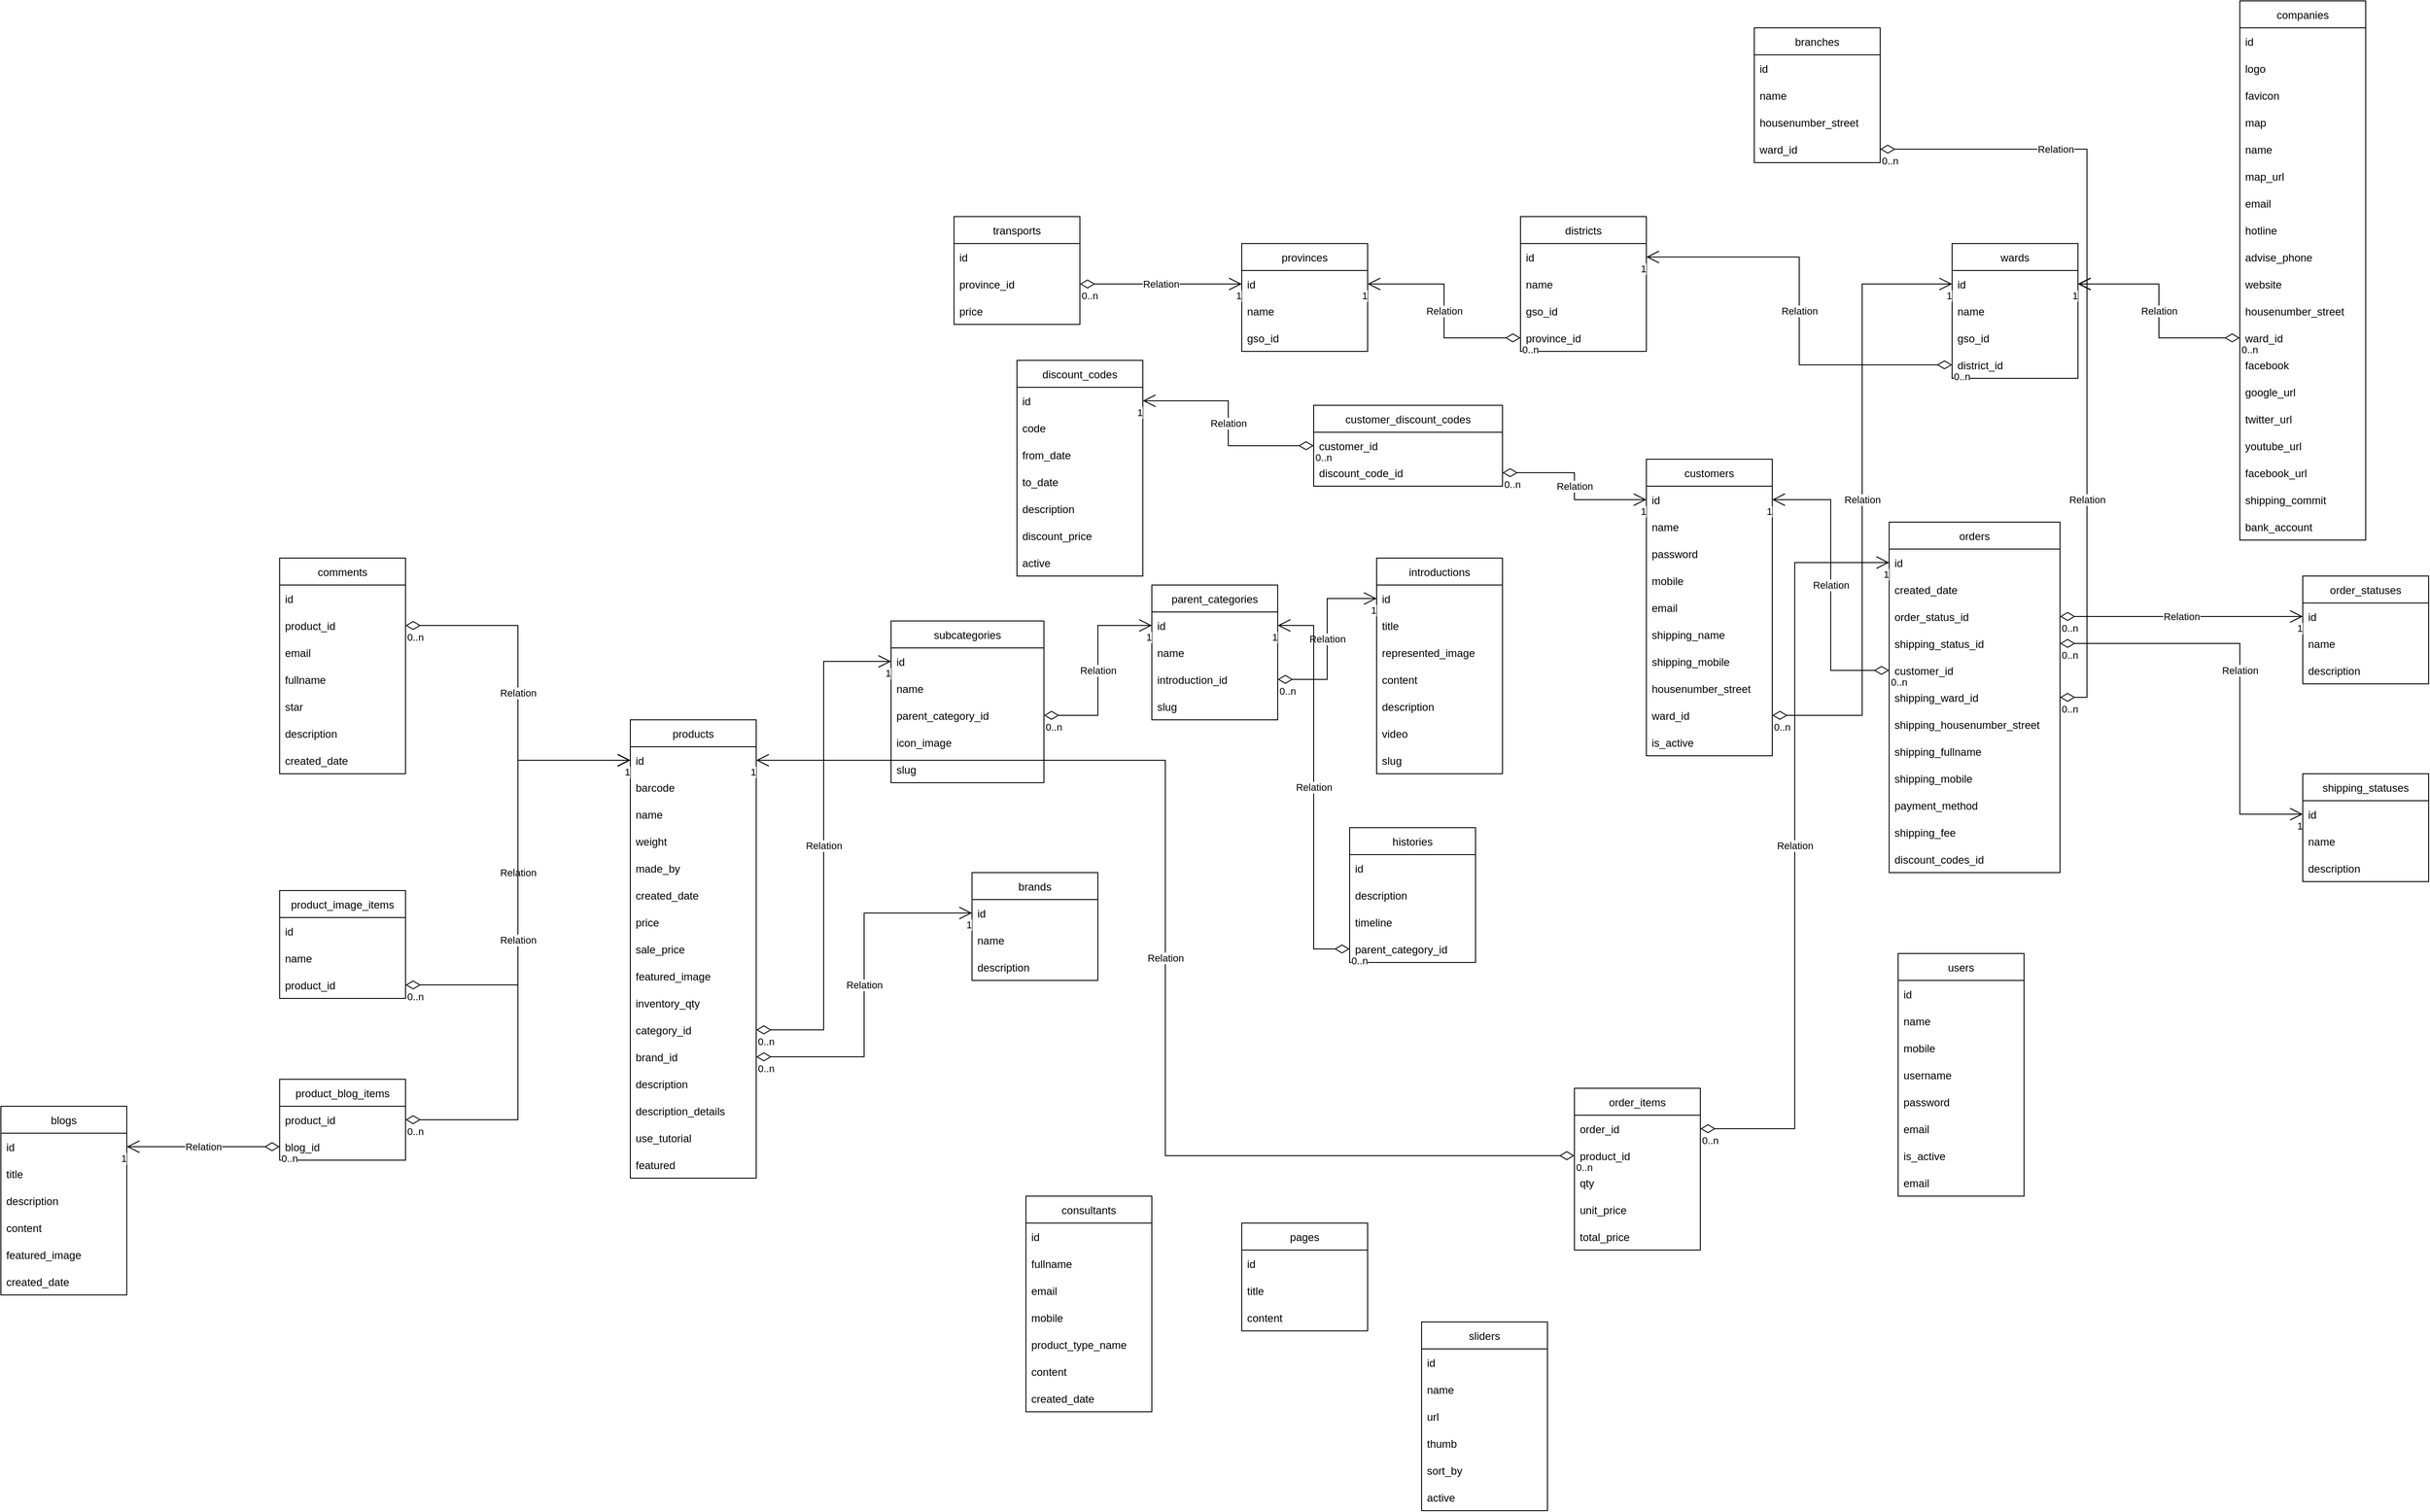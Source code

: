 <mxfile version="20.4.0" type="device"><diagram id="p4xn7uHJBH5wJ-Wrj4eD" name="Page-1"><mxGraphModel dx="3972" dy="1982" grid="1" gridSize="10" guides="1" tooltips="1" connect="1" arrows="1" fold="1" page="1" pageScale="1" pageWidth="850" pageHeight="1100" math="0" shadow="0"><root><mxCell id="0"/><mxCell id="1" parent="0"/><mxCell id="_ekQV0cTVoGBmiZ5oWhx-1" value="companies" style="swimlane;fontStyle=0;childLayout=stackLayout;horizontal=1;startSize=30;horizontalStack=0;resizeParent=1;resizeParentMax=0;resizeLast=0;collapsible=1;marginBottom=0;" parent="1" vertex="1"><mxGeometry x="580" y="-150" width="140" height="600" as="geometry"/></mxCell><mxCell id="_ekQV0cTVoGBmiZ5oWhx-2" value="id" style="text;strokeColor=none;fillColor=none;align=left;verticalAlign=middle;spacingLeft=4;spacingRight=4;overflow=hidden;points=[[0,0.5],[1,0.5]];portConstraint=eastwest;rotatable=0;" parent="_ekQV0cTVoGBmiZ5oWhx-1" vertex="1"><mxGeometry y="30" width="140" height="30" as="geometry"/></mxCell><mxCell id="_ekQV0cTVoGBmiZ5oWhx-3" value="logo" style="text;strokeColor=none;fillColor=none;align=left;verticalAlign=middle;spacingLeft=4;spacingRight=4;overflow=hidden;points=[[0,0.5],[1,0.5]];portConstraint=eastwest;rotatable=0;" parent="_ekQV0cTVoGBmiZ5oWhx-1" vertex="1"><mxGeometry y="60" width="140" height="30" as="geometry"/></mxCell><mxCell id="_ekQV0cTVoGBmiZ5oWhx-9" value="favicon" style="text;strokeColor=none;fillColor=none;align=left;verticalAlign=middle;spacingLeft=4;spacingRight=4;overflow=hidden;points=[[0,0.5],[1,0.5]];portConstraint=eastwest;rotatable=0;" parent="_ekQV0cTVoGBmiZ5oWhx-1" vertex="1"><mxGeometry y="90" width="140" height="30" as="geometry"/></mxCell><mxCell id="_ekQV0cTVoGBmiZ5oWhx-5" value="map" style="text;strokeColor=none;fillColor=none;align=left;verticalAlign=middle;spacingLeft=4;spacingRight=4;overflow=hidden;points=[[0,0.5],[1,0.5]];portConstraint=eastwest;rotatable=0;" parent="_ekQV0cTVoGBmiZ5oWhx-1" vertex="1"><mxGeometry y="120" width="140" height="30" as="geometry"/></mxCell><mxCell id="Fv4aHScUzSuLLOLaDEEh-1" value="name" style="text;strokeColor=none;fillColor=none;align=left;verticalAlign=middle;spacingLeft=4;spacingRight=4;overflow=hidden;points=[[0,0.5],[1,0.5]];portConstraint=eastwest;rotatable=0;" parent="_ekQV0cTVoGBmiZ5oWhx-1" vertex="1"><mxGeometry y="150" width="140" height="30" as="geometry"/></mxCell><mxCell id="_ekQV0cTVoGBmiZ5oWhx-42" value="map_url" style="text;strokeColor=none;fillColor=none;align=left;verticalAlign=middle;spacingLeft=4;spacingRight=4;overflow=hidden;points=[[0,0.5],[1,0.5]];portConstraint=eastwest;rotatable=0;" parent="_ekQV0cTVoGBmiZ5oWhx-1" vertex="1"><mxGeometry y="180" width="140" height="30" as="geometry"/></mxCell><mxCell id="_ekQV0cTVoGBmiZ5oWhx-6" value="email" style="text;strokeColor=none;fillColor=none;align=left;verticalAlign=middle;spacingLeft=4;spacingRight=4;overflow=hidden;points=[[0,0.5],[1,0.5]];portConstraint=eastwest;rotatable=0;" parent="_ekQV0cTVoGBmiZ5oWhx-1" vertex="1"><mxGeometry y="210" width="140" height="30" as="geometry"/></mxCell><mxCell id="_ekQV0cTVoGBmiZ5oWhx-4" value="hotline" style="text;strokeColor=none;fillColor=none;align=left;verticalAlign=middle;spacingLeft=4;spacingRight=4;overflow=hidden;points=[[0,0.5],[1,0.5]];portConstraint=eastwest;rotatable=0;" parent="_ekQV0cTVoGBmiZ5oWhx-1" vertex="1"><mxGeometry y="240" width="140" height="30" as="geometry"/></mxCell><mxCell id="_ekQV0cTVoGBmiZ5oWhx-10" value="advise_phone" style="text;strokeColor=none;fillColor=none;align=left;verticalAlign=middle;spacingLeft=4;spacingRight=4;overflow=hidden;points=[[0,0.5],[1,0.5]];portConstraint=eastwest;rotatable=0;" parent="_ekQV0cTVoGBmiZ5oWhx-1" vertex="1"><mxGeometry y="270" width="140" height="30" as="geometry"/></mxCell><mxCell id="_ekQV0cTVoGBmiZ5oWhx-11" value="website" style="text;strokeColor=none;fillColor=none;align=left;verticalAlign=middle;spacingLeft=4;spacingRight=4;overflow=hidden;points=[[0,0.5],[1,0.5]];portConstraint=eastwest;rotatable=0;" parent="_ekQV0cTVoGBmiZ5oWhx-1" vertex="1"><mxGeometry y="300" width="140" height="30" as="geometry"/></mxCell><mxCell id="_ekQV0cTVoGBmiZ5oWhx-32" value="housenumber_street" style="text;strokeColor=none;fillColor=none;align=left;verticalAlign=middle;spacingLeft=4;spacingRight=4;overflow=hidden;points=[[0,0.5],[1,0.5]];portConstraint=eastwest;rotatable=0;" parent="_ekQV0cTVoGBmiZ5oWhx-1" vertex="1"><mxGeometry y="330" width="140" height="30" as="geometry"/></mxCell><mxCell id="_ekQV0cTVoGBmiZ5oWhx-33" value="ward_id" style="text;strokeColor=none;fillColor=none;align=left;verticalAlign=middle;spacingLeft=4;spacingRight=4;overflow=hidden;points=[[0,0.5],[1,0.5]];portConstraint=eastwest;rotatable=0;" parent="_ekQV0cTVoGBmiZ5oWhx-1" vertex="1"><mxGeometry y="360" width="140" height="30" as="geometry"/></mxCell><mxCell id="_ekQV0cTVoGBmiZ5oWhx-45" value="facebook" style="text;strokeColor=none;fillColor=none;align=left;verticalAlign=middle;spacingLeft=4;spacingRight=4;overflow=hidden;points=[[0,0.5],[1,0.5]];portConstraint=eastwest;rotatable=0;" parent="_ekQV0cTVoGBmiZ5oWhx-1" vertex="1"><mxGeometry y="390" width="140" height="30" as="geometry"/></mxCell><mxCell id="Fv4aHScUzSuLLOLaDEEh-2" value="google_url" style="text;strokeColor=none;fillColor=none;align=left;verticalAlign=middle;spacingLeft=4;spacingRight=4;overflow=hidden;points=[[0,0.5],[1,0.5]];portConstraint=eastwest;rotatable=0;" parent="_ekQV0cTVoGBmiZ5oWhx-1" vertex="1"><mxGeometry y="420" width="140" height="30" as="geometry"/></mxCell><mxCell id="rcTnGbGkyxzCRnEgZwc--1" value="twitter_url" style="text;strokeColor=none;fillColor=none;align=left;verticalAlign=middle;spacingLeft=4;spacingRight=4;overflow=hidden;points=[[0,0.5],[1,0.5]];portConstraint=eastwest;rotatable=0;" parent="_ekQV0cTVoGBmiZ5oWhx-1" vertex="1"><mxGeometry y="450" width="140" height="30" as="geometry"/></mxCell><mxCell id="rcTnGbGkyxzCRnEgZwc--2" value="youtube_url" style="text;strokeColor=none;fillColor=none;align=left;verticalAlign=middle;spacingLeft=4;spacingRight=4;overflow=hidden;points=[[0,0.5],[1,0.5]];portConstraint=eastwest;rotatable=0;" parent="_ekQV0cTVoGBmiZ5oWhx-1" vertex="1"><mxGeometry y="480" width="140" height="30" as="geometry"/></mxCell><mxCell id="rcTnGbGkyxzCRnEgZwc--3" value="facebook_url" style="text;strokeColor=none;fillColor=none;align=left;verticalAlign=middle;spacingLeft=4;spacingRight=4;overflow=hidden;points=[[0,0.5],[1,0.5]];portConstraint=eastwest;rotatable=0;" parent="_ekQV0cTVoGBmiZ5oWhx-1" vertex="1"><mxGeometry y="510" width="140" height="30" as="geometry"/></mxCell><mxCell id="rcTnGbGkyxzCRnEgZwc--5" value="shipping_commit" style="text;strokeColor=none;fillColor=none;align=left;verticalAlign=middle;spacingLeft=4;spacingRight=4;overflow=hidden;points=[[0,0.5],[1,0.5]];portConstraint=eastwest;rotatable=0;" parent="_ekQV0cTVoGBmiZ5oWhx-1" vertex="1"><mxGeometry y="540" width="140" height="30" as="geometry"/></mxCell><mxCell id="rcTnGbGkyxzCRnEgZwc--6" value="bank_account" style="text;strokeColor=none;fillColor=none;align=left;verticalAlign=middle;spacingLeft=4;spacingRight=4;overflow=hidden;points=[[0,0.5],[1,0.5]];portConstraint=eastwest;rotatable=0;" parent="_ekQV0cTVoGBmiZ5oWhx-1" vertex="1"><mxGeometry y="570" width="140" height="30" as="geometry"/></mxCell><mxCell id="_ekQV0cTVoGBmiZ5oWhx-12" value="provinces" style="swimlane;fontStyle=0;childLayout=stackLayout;horizontal=1;startSize=30;horizontalStack=0;resizeParent=1;resizeParentMax=0;resizeLast=0;collapsible=1;marginBottom=0;" parent="1" vertex="1"><mxGeometry x="-530" y="120" width="140" height="120" as="geometry"/></mxCell><mxCell id="_ekQV0cTVoGBmiZ5oWhx-13" value="id" style="text;strokeColor=none;fillColor=none;align=left;verticalAlign=middle;spacingLeft=4;spacingRight=4;overflow=hidden;points=[[0,0.5],[1,0.5]];portConstraint=eastwest;rotatable=0;" parent="_ekQV0cTVoGBmiZ5oWhx-12" vertex="1"><mxGeometry y="30" width="140" height="30" as="geometry"/></mxCell><mxCell id="_ekQV0cTVoGBmiZ5oWhx-14" value="name" style="text;strokeColor=none;fillColor=none;align=left;verticalAlign=middle;spacingLeft=4;spacingRight=4;overflow=hidden;points=[[0,0.5],[1,0.5]];portConstraint=eastwest;rotatable=0;" parent="_ekQV0cTVoGBmiZ5oWhx-12" vertex="1"><mxGeometry y="60" width="140" height="30" as="geometry"/></mxCell><mxCell id="_ekQV0cTVoGBmiZ5oWhx-15" value="gso_id" style="text;strokeColor=none;fillColor=none;align=left;verticalAlign=middle;spacingLeft=4;spacingRight=4;overflow=hidden;points=[[0,0.5],[1,0.5]];portConstraint=eastwest;rotatable=0;" parent="_ekQV0cTVoGBmiZ5oWhx-12" vertex="1"><mxGeometry y="90" width="140" height="30" as="geometry"/></mxCell><mxCell id="_ekQV0cTVoGBmiZ5oWhx-16" value="districts" style="swimlane;fontStyle=0;childLayout=stackLayout;horizontal=1;startSize=30;horizontalStack=0;resizeParent=1;resizeParentMax=0;resizeLast=0;collapsible=1;marginBottom=0;" parent="1" vertex="1"><mxGeometry x="-220" y="90" width="140" height="150" as="geometry"/></mxCell><mxCell id="_ekQV0cTVoGBmiZ5oWhx-17" value="id" style="text;strokeColor=none;fillColor=none;align=left;verticalAlign=middle;spacingLeft=4;spacingRight=4;overflow=hidden;points=[[0,0.5],[1,0.5]];portConstraint=eastwest;rotatable=0;" parent="_ekQV0cTVoGBmiZ5oWhx-16" vertex="1"><mxGeometry y="30" width="140" height="30" as="geometry"/></mxCell><mxCell id="_ekQV0cTVoGBmiZ5oWhx-18" value="name" style="text;strokeColor=none;fillColor=none;align=left;verticalAlign=middle;spacingLeft=4;spacingRight=4;overflow=hidden;points=[[0,0.5],[1,0.5]];portConstraint=eastwest;rotatable=0;" parent="_ekQV0cTVoGBmiZ5oWhx-16" vertex="1"><mxGeometry y="60" width="140" height="30" as="geometry"/></mxCell><mxCell id="_ekQV0cTVoGBmiZ5oWhx-19" value="gso_id" style="text;strokeColor=none;fillColor=none;align=left;verticalAlign=middle;spacingLeft=4;spacingRight=4;overflow=hidden;points=[[0,0.5],[1,0.5]];portConstraint=eastwest;rotatable=0;" parent="_ekQV0cTVoGBmiZ5oWhx-16" vertex="1"><mxGeometry y="90" width="140" height="30" as="geometry"/></mxCell><mxCell id="_ekQV0cTVoGBmiZ5oWhx-24" value="province_id" style="text;strokeColor=none;fillColor=none;align=left;verticalAlign=middle;spacingLeft=4;spacingRight=4;overflow=hidden;points=[[0,0.5],[1,0.5]];portConstraint=eastwest;rotatable=0;" parent="_ekQV0cTVoGBmiZ5oWhx-16" vertex="1"><mxGeometry y="120" width="140" height="30" as="geometry"/></mxCell><mxCell id="_ekQV0cTVoGBmiZ5oWhx-20" value="wards" style="swimlane;fontStyle=0;childLayout=stackLayout;horizontal=1;startSize=30;horizontalStack=0;resizeParent=1;resizeParentMax=0;resizeLast=0;collapsible=1;marginBottom=0;" parent="1" vertex="1"><mxGeometry x="260" y="120" width="140" height="150" as="geometry"/></mxCell><mxCell id="_ekQV0cTVoGBmiZ5oWhx-21" value="id" style="text;strokeColor=none;fillColor=none;align=left;verticalAlign=middle;spacingLeft=4;spacingRight=4;overflow=hidden;points=[[0,0.5],[1,0.5]];portConstraint=eastwest;rotatable=0;" parent="_ekQV0cTVoGBmiZ5oWhx-20" vertex="1"><mxGeometry y="30" width="140" height="30" as="geometry"/></mxCell><mxCell id="_ekQV0cTVoGBmiZ5oWhx-22" value="name" style="text;strokeColor=none;fillColor=none;align=left;verticalAlign=middle;spacingLeft=4;spacingRight=4;overflow=hidden;points=[[0,0.5],[1,0.5]];portConstraint=eastwest;rotatable=0;" parent="_ekQV0cTVoGBmiZ5oWhx-20" vertex="1"><mxGeometry y="60" width="140" height="30" as="geometry"/></mxCell><mxCell id="_ekQV0cTVoGBmiZ5oWhx-23" value="gso_id" style="text;strokeColor=none;fillColor=none;align=left;verticalAlign=middle;spacingLeft=4;spacingRight=4;overflow=hidden;points=[[0,0.5],[1,0.5]];portConstraint=eastwest;rotatable=0;" parent="_ekQV0cTVoGBmiZ5oWhx-20" vertex="1"><mxGeometry y="90" width="140" height="30" as="geometry"/></mxCell><mxCell id="_ekQV0cTVoGBmiZ5oWhx-25" value="district_id" style="text;strokeColor=none;fillColor=none;align=left;verticalAlign=middle;spacingLeft=4;spacingRight=4;overflow=hidden;points=[[0,0.5],[1,0.5]];portConstraint=eastwest;rotatable=0;" parent="_ekQV0cTVoGBmiZ5oWhx-20" vertex="1"><mxGeometry y="120" width="140" height="30" as="geometry"/></mxCell><mxCell id="_ekQV0cTVoGBmiZ5oWhx-26" value="Relation" style="endArrow=open;html=1;endSize=12;startArrow=diamondThin;startSize=14;startFill=0;edgeStyle=orthogonalEdgeStyle;rounded=0;exitX=0;exitY=0.5;exitDx=0;exitDy=0;entryX=1;entryY=0.5;entryDx=0;entryDy=0;" parent="1" source="_ekQV0cTVoGBmiZ5oWhx-24" target="_ekQV0cTVoGBmiZ5oWhx-13" edge="1"><mxGeometry relative="1" as="geometry"><mxPoint x="110" y="400" as="sourcePoint"/><mxPoint x="270" y="400" as="targetPoint"/></mxGeometry></mxCell><mxCell id="_ekQV0cTVoGBmiZ5oWhx-27" value="0..n" style="edgeLabel;resizable=0;html=1;align=left;verticalAlign=top;" parent="_ekQV0cTVoGBmiZ5oWhx-26" connectable="0" vertex="1"><mxGeometry x="-1" relative="1" as="geometry"/></mxCell><mxCell id="_ekQV0cTVoGBmiZ5oWhx-28" value="1" style="edgeLabel;resizable=0;html=1;align=right;verticalAlign=top;" parent="_ekQV0cTVoGBmiZ5oWhx-26" connectable="0" vertex="1"><mxGeometry x="1" relative="1" as="geometry"/></mxCell><mxCell id="_ekQV0cTVoGBmiZ5oWhx-29" value="Relation" style="endArrow=open;html=1;endSize=12;startArrow=diamondThin;startSize=14;startFill=0;edgeStyle=orthogonalEdgeStyle;rounded=0;entryX=1;entryY=0.5;entryDx=0;entryDy=0;exitX=0;exitY=0.5;exitDx=0;exitDy=0;" parent="1" source="_ekQV0cTVoGBmiZ5oWhx-25" target="_ekQV0cTVoGBmiZ5oWhx-17" edge="1"><mxGeometry relative="1" as="geometry"><mxPoint x="425" y="590" as="sourcePoint"/><mxPoint x="585" y="590" as="targetPoint"/></mxGeometry></mxCell><mxCell id="_ekQV0cTVoGBmiZ5oWhx-30" value="0..n" style="edgeLabel;resizable=0;html=1;align=left;verticalAlign=top;" parent="_ekQV0cTVoGBmiZ5oWhx-29" connectable="0" vertex="1"><mxGeometry x="-1" relative="1" as="geometry"/></mxCell><mxCell id="_ekQV0cTVoGBmiZ5oWhx-31" value="1" style="edgeLabel;resizable=0;html=1;align=right;verticalAlign=top;" parent="_ekQV0cTVoGBmiZ5oWhx-29" connectable="0" vertex="1"><mxGeometry x="1" relative="1" as="geometry"/></mxCell><mxCell id="_ekQV0cTVoGBmiZ5oWhx-34" value="Relation" style="endArrow=open;html=1;endSize=12;startArrow=diamondThin;startSize=14;startFill=0;edgeStyle=orthogonalEdgeStyle;rounded=0;exitX=0;exitY=0.5;exitDx=0;exitDy=0;entryX=1;entryY=0.5;entryDx=0;entryDy=0;" parent="1" source="_ekQV0cTVoGBmiZ5oWhx-33" target="_ekQV0cTVoGBmiZ5oWhx-21" edge="1"><mxGeometry relative="1" as="geometry"><mxPoint x="220" y="450" as="sourcePoint"/><mxPoint x="380" y="450" as="targetPoint"/></mxGeometry></mxCell><mxCell id="_ekQV0cTVoGBmiZ5oWhx-35" value="0..n" style="edgeLabel;resizable=0;html=1;align=left;verticalAlign=top;" parent="_ekQV0cTVoGBmiZ5oWhx-34" connectable="0" vertex="1"><mxGeometry x="-1" relative="1" as="geometry"/></mxCell><mxCell id="_ekQV0cTVoGBmiZ5oWhx-36" value="1" style="edgeLabel;resizable=0;html=1;align=right;verticalAlign=top;" parent="_ekQV0cTVoGBmiZ5oWhx-34" connectable="0" vertex="1"><mxGeometry x="1" relative="1" as="geometry"/></mxCell><mxCell id="_ekQV0cTVoGBmiZ5oWhx-38" value="introductions" style="swimlane;fontStyle=0;childLayout=stackLayout;horizontal=1;startSize=30;horizontalStack=0;resizeParent=1;resizeParentMax=0;resizeLast=0;collapsible=1;marginBottom=0;" parent="1" vertex="1"><mxGeometry x="-380" y="470" width="140" height="240" as="geometry"/></mxCell><mxCell id="_ekQV0cTVoGBmiZ5oWhx-39" value="id" style="text;strokeColor=none;fillColor=none;align=left;verticalAlign=middle;spacingLeft=4;spacingRight=4;overflow=hidden;points=[[0,0.5],[1,0.5]];portConstraint=eastwest;rotatable=0;" parent="_ekQV0cTVoGBmiZ5oWhx-38" vertex="1"><mxGeometry y="30" width="140" height="30" as="geometry"/></mxCell><mxCell id="_ekQV0cTVoGBmiZ5oWhx-40" value="title" style="text;strokeColor=none;fillColor=none;align=left;verticalAlign=middle;spacingLeft=4;spacingRight=4;overflow=hidden;points=[[0,0.5],[1,0.5]];portConstraint=eastwest;rotatable=0;" parent="_ekQV0cTVoGBmiZ5oWhx-38" vertex="1"><mxGeometry y="60" width="140" height="30" as="geometry"/></mxCell><mxCell id="_ekQV0cTVoGBmiZ5oWhx-148" value="represented_image" style="text;strokeColor=none;fillColor=none;align=left;verticalAlign=middle;spacingLeft=4;spacingRight=4;overflow=hidden;points=[[0,0.5],[1,0.5]];portConstraint=eastwest;rotatable=0;" parent="_ekQV0cTVoGBmiZ5oWhx-38" vertex="1"><mxGeometry y="90" width="140" height="30" as="geometry"/></mxCell><mxCell id="_ekQV0cTVoGBmiZ5oWhx-41" value="content" style="text;strokeColor=none;fillColor=none;align=left;verticalAlign=middle;spacingLeft=4;spacingRight=4;overflow=hidden;points=[[0,0.5],[1,0.5]];portConstraint=eastwest;rotatable=0;" parent="_ekQV0cTVoGBmiZ5oWhx-38" vertex="1"><mxGeometry y="120" width="140" height="30" as="geometry"/></mxCell><mxCell id="_ekQV0cTVoGBmiZ5oWhx-149" value="description" style="text;strokeColor=none;fillColor=none;align=left;verticalAlign=middle;spacingLeft=4;spacingRight=4;overflow=hidden;points=[[0,0.5],[1,0.5]];portConstraint=eastwest;rotatable=0;" parent="_ekQV0cTVoGBmiZ5oWhx-38" vertex="1"><mxGeometry y="150" width="140" height="30" as="geometry"/></mxCell><mxCell id="_ekQV0cTVoGBmiZ5oWhx-63" value="video" style="text;strokeColor=none;fillColor=none;align=left;verticalAlign=middle;spacingLeft=4;spacingRight=4;overflow=hidden;points=[[0,0.5],[1,0.5]];portConstraint=eastwest;rotatable=0;" parent="_ekQV0cTVoGBmiZ5oWhx-38" vertex="1"><mxGeometry y="180" width="140" height="30" as="geometry"/></mxCell><mxCell id="xqgWk5_6u-PRg30Qvsha-1" value="slug" style="text;strokeColor=none;fillColor=none;align=left;verticalAlign=middle;spacingLeft=4;spacingRight=4;overflow=hidden;points=[[0,0.5],[1,0.5]];portConstraint=eastwest;rotatable=0;" parent="_ekQV0cTVoGBmiZ5oWhx-38" vertex="1"><mxGeometry y="210" width="140" height="30" as="geometry"/></mxCell><mxCell id="_ekQV0cTVoGBmiZ5oWhx-47" value="branches" style="swimlane;fontStyle=0;childLayout=stackLayout;horizontal=1;startSize=30;horizontalStack=0;resizeParent=1;resizeParentMax=0;resizeLast=0;collapsible=1;marginBottom=0;" parent="1" vertex="1"><mxGeometry x="40" y="-120" width="140" height="150" as="geometry"/></mxCell><mxCell id="_ekQV0cTVoGBmiZ5oWhx-48" value="id" style="text;strokeColor=none;fillColor=none;align=left;verticalAlign=middle;spacingLeft=4;spacingRight=4;overflow=hidden;points=[[0,0.5],[1,0.5]];portConstraint=eastwest;rotatable=0;" parent="_ekQV0cTVoGBmiZ5oWhx-47" vertex="1"><mxGeometry y="30" width="140" height="30" as="geometry"/></mxCell><mxCell id="_ekQV0cTVoGBmiZ5oWhx-49" value="name" style="text;strokeColor=none;fillColor=none;align=left;verticalAlign=middle;spacingLeft=4;spacingRight=4;overflow=hidden;points=[[0,0.5],[1,0.5]];portConstraint=eastwest;rotatable=0;" parent="_ekQV0cTVoGBmiZ5oWhx-47" vertex="1"><mxGeometry y="60" width="140" height="30" as="geometry"/></mxCell><mxCell id="_ekQV0cTVoGBmiZ5oWhx-50" value="housenumber_street" style="text;strokeColor=none;fillColor=none;align=left;verticalAlign=middle;spacingLeft=4;spacingRight=4;overflow=hidden;points=[[0,0.5],[1,0.5]];portConstraint=eastwest;rotatable=0;" parent="_ekQV0cTVoGBmiZ5oWhx-47" vertex="1"><mxGeometry y="90" width="140" height="30" as="geometry"/></mxCell><mxCell id="_ekQV0cTVoGBmiZ5oWhx-52" value="ward_id" style="text;strokeColor=none;fillColor=none;align=left;verticalAlign=middle;spacingLeft=4;spacingRight=4;overflow=hidden;points=[[0,0.5],[1,0.5]];portConstraint=eastwest;rotatable=0;" parent="_ekQV0cTVoGBmiZ5oWhx-47" vertex="1"><mxGeometry y="120" width="140" height="30" as="geometry"/></mxCell><mxCell id="_ekQV0cTVoGBmiZ5oWhx-53" value="Relation" style="endArrow=open;html=1;endSize=12;startArrow=diamondThin;startSize=14;startFill=0;edgeStyle=orthogonalEdgeStyle;rounded=0;exitX=1;exitY=0.5;exitDx=0;exitDy=0;entryX=1;entryY=0.5;entryDx=0;entryDy=0;" parent="1" source="_ekQV0cTVoGBmiZ5oWhx-52" target="_ekQV0cTVoGBmiZ5oWhx-21" edge="1"><mxGeometry relative="1" as="geometry"><mxPoint x="340" y="450" as="sourcePoint"/><mxPoint x="500" y="450" as="targetPoint"/></mxGeometry></mxCell><mxCell id="_ekQV0cTVoGBmiZ5oWhx-54" value="0..n" style="edgeLabel;resizable=0;html=1;align=left;verticalAlign=top;" parent="_ekQV0cTVoGBmiZ5oWhx-53" connectable="0" vertex="1"><mxGeometry x="-1" relative="1" as="geometry"/></mxCell><mxCell id="_ekQV0cTVoGBmiZ5oWhx-55" value="1" style="edgeLabel;resizable=0;html=1;align=right;verticalAlign=top;" parent="_ekQV0cTVoGBmiZ5oWhx-53" connectable="0" vertex="1"><mxGeometry x="1" relative="1" as="geometry"/></mxCell><mxCell id="_ekQV0cTVoGBmiZ5oWhx-56" value="parent_categories" style="swimlane;fontStyle=0;childLayout=stackLayout;horizontal=1;startSize=30;horizontalStack=0;resizeParent=1;resizeParentMax=0;resizeLast=0;collapsible=1;marginBottom=0;" parent="1" vertex="1"><mxGeometry x="-630" y="500" width="140" height="150" as="geometry"/></mxCell><mxCell id="_ekQV0cTVoGBmiZ5oWhx-57" value="id" style="text;strokeColor=none;fillColor=none;align=left;verticalAlign=middle;spacingLeft=4;spacingRight=4;overflow=hidden;points=[[0,0.5],[1,0.5]];portConstraint=eastwest;rotatable=0;" parent="_ekQV0cTVoGBmiZ5oWhx-56" vertex="1"><mxGeometry y="30" width="140" height="30" as="geometry"/></mxCell><mxCell id="_ekQV0cTVoGBmiZ5oWhx-58" value="name" style="text;strokeColor=none;fillColor=none;align=left;verticalAlign=middle;spacingLeft=4;spacingRight=4;overflow=hidden;points=[[0,0.5],[1,0.5]];portConstraint=eastwest;rotatable=0;" parent="_ekQV0cTVoGBmiZ5oWhx-56" vertex="1"><mxGeometry y="60" width="140" height="30" as="geometry"/></mxCell><mxCell id="_ekQV0cTVoGBmiZ5oWhx-59" value="introduction_id" style="text;strokeColor=none;fillColor=none;align=left;verticalAlign=middle;spacingLeft=4;spacingRight=4;overflow=hidden;points=[[0,0.5],[1,0.5]];portConstraint=eastwest;rotatable=0;" parent="_ekQV0cTVoGBmiZ5oWhx-56" vertex="1"><mxGeometry y="90" width="140" height="30" as="geometry"/></mxCell><mxCell id="rcTnGbGkyxzCRnEgZwc--14" value="slug" style="text;strokeColor=none;fillColor=none;align=left;verticalAlign=middle;spacingLeft=4;spacingRight=4;overflow=hidden;points=[[0,0.5],[1,0.5]];portConstraint=eastwest;rotatable=0;" parent="_ekQV0cTVoGBmiZ5oWhx-56" vertex="1"><mxGeometry y="120" width="140" height="30" as="geometry"/></mxCell><mxCell id="_ekQV0cTVoGBmiZ5oWhx-60" value="Relation" style="endArrow=open;html=1;endSize=12;startArrow=diamondThin;startSize=14;startFill=0;edgeStyle=orthogonalEdgeStyle;rounded=0;exitX=1;exitY=0.5;exitDx=0;exitDy=0;entryX=0;entryY=0.5;entryDx=0;entryDy=0;" parent="1" source="_ekQV0cTVoGBmiZ5oWhx-59" target="_ekQV0cTVoGBmiZ5oWhx-39" edge="1"><mxGeometry relative="1" as="geometry"><mxPoint x="-510" y="590" as="sourcePoint"/><mxPoint x="-350" y="590" as="targetPoint"/></mxGeometry></mxCell><mxCell id="_ekQV0cTVoGBmiZ5oWhx-61" value="0..n" style="edgeLabel;resizable=0;html=1;align=left;verticalAlign=top;" parent="_ekQV0cTVoGBmiZ5oWhx-60" connectable="0" vertex="1"><mxGeometry x="-1" relative="1" as="geometry"/></mxCell><mxCell id="_ekQV0cTVoGBmiZ5oWhx-62" value="1" style="edgeLabel;resizable=0;html=1;align=right;verticalAlign=top;" parent="_ekQV0cTVoGBmiZ5oWhx-60" connectable="0" vertex="1"><mxGeometry x="1" relative="1" as="geometry"/></mxCell><mxCell id="_ekQV0cTVoGBmiZ5oWhx-64" value="subcategories" style="swimlane;fontStyle=0;childLayout=stackLayout;horizontal=1;startSize=30;horizontalStack=0;resizeParent=1;resizeParentMax=0;resizeLast=0;collapsible=1;marginBottom=0;" parent="1" vertex="1"><mxGeometry x="-920" y="540" width="170" height="180" as="geometry"/></mxCell><mxCell id="_ekQV0cTVoGBmiZ5oWhx-65" value="id" style="text;strokeColor=none;fillColor=none;align=left;verticalAlign=middle;spacingLeft=4;spacingRight=4;overflow=hidden;points=[[0,0.5],[1,0.5]];portConstraint=eastwest;rotatable=0;" parent="_ekQV0cTVoGBmiZ5oWhx-64" vertex="1"><mxGeometry y="30" width="170" height="30" as="geometry"/></mxCell><mxCell id="_ekQV0cTVoGBmiZ5oWhx-66" value="name" style="text;strokeColor=none;fillColor=none;align=left;verticalAlign=middle;spacingLeft=4;spacingRight=4;overflow=hidden;points=[[0,0.5],[1,0.5]];portConstraint=eastwest;rotatable=0;" parent="_ekQV0cTVoGBmiZ5oWhx-64" vertex="1"><mxGeometry y="60" width="170" height="30" as="geometry"/></mxCell><mxCell id="_ekQV0cTVoGBmiZ5oWhx-72" value="parent_category_id" style="text;strokeColor=none;fillColor=none;align=left;verticalAlign=middle;spacingLeft=4;spacingRight=4;overflow=hidden;points=[[0,0.5],[1,0.5]];portConstraint=eastwest;rotatable=0;" parent="_ekQV0cTVoGBmiZ5oWhx-64" vertex="1"><mxGeometry y="90" width="170" height="30" as="geometry"/></mxCell><mxCell id="rcTnGbGkyxzCRnEgZwc--4" value="icon_image" style="text;strokeColor=none;fillColor=none;align=left;verticalAlign=middle;spacingLeft=4;spacingRight=4;overflow=hidden;points=[[0,0.5],[1,0.5]];portConstraint=eastwest;rotatable=0;" parent="_ekQV0cTVoGBmiZ5oWhx-64" vertex="1"><mxGeometry y="120" width="170" height="30" as="geometry"/></mxCell><mxCell id="rcTnGbGkyxzCRnEgZwc--15" value="slug" style="text;strokeColor=none;fillColor=none;align=left;verticalAlign=middle;spacingLeft=4;spacingRight=4;overflow=hidden;points=[[0,0.5],[1,0.5]];portConstraint=eastwest;rotatable=0;" parent="_ekQV0cTVoGBmiZ5oWhx-64" vertex="1"><mxGeometry y="150" width="170" height="30" as="geometry"/></mxCell><mxCell id="_ekQV0cTVoGBmiZ5oWhx-68" value="brands" style="swimlane;fontStyle=0;childLayout=stackLayout;horizontal=1;startSize=30;horizontalStack=0;resizeParent=1;resizeParentMax=0;resizeLast=0;collapsible=1;marginBottom=0;" parent="1" vertex="1"><mxGeometry x="-830" y="820" width="140" height="120" as="geometry"/></mxCell><mxCell id="_ekQV0cTVoGBmiZ5oWhx-69" value="id" style="text;strokeColor=none;fillColor=none;align=left;verticalAlign=middle;spacingLeft=4;spacingRight=4;overflow=hidden;points=[[0,0.5],[1,0.5]];portConstraint=eastwest;rotatable=0;" parent="_ekQV0cTVoGBmiZ5oWhx-68" vertex="1"><mxGeometry y="30" width="140" height="30" as="geometry"/></mxCell><mxCell id="_ekQV0cTVoGBmiZ5oWhx-70" value="name" style="text;strokeColor=none;fillColor=none;align=left;verticalAlign=middle;spacingLeft=4;spacingRight=4;overflow=hidden;points=[[0,0.5],[1,0.5]];portConstraint=eastwest;rotatable=0;" parent="_ekQV0cTVoGBmiZ5oWhx-68" vertex="1"><mxGeometry y="60" width="140" height="30" as="geometry"/></mxCell><mxCell id="_ekQV0cTVoGBmiZ5oWhx-113" value="description" style="text;strokeColor=none;fillColor=none;align=left;verticalAlign=middle;spacingLeft=4;spacingRight=4;overflow=hidden;points=[[0,0.5],[1,0.5]];portConstraint=eastwest;rotatable=0;" parent="_ekQV0cTVoGBmiZ5oWhx-68" vertex="1"><mxGeometry y="90" width="140" height="30" as="geometry"/></mxCell><mxCell id="_ekQV0cTVoGBmiZ5oWhx-74" value="Relation" style="endArrow=open;html=1;endSize=12;startArrow=diamondThin;startSize=14;startFill=0;edgeStyle=orthogonalEdgeStyle;rounded=0;entryX=0;entryY=0.5;entryDx=0;entryDy=0;exitX=1;exitY=0.5;exitDx=0;exitDy=0;" parent="1" source="_ekQV0cTVoGBmiZ5oWhx-72" target="_ekQV0cTVoGBmiZ5oWhx-57" edge="1"><mxGeometry relative="1" as="geometry"><mxPoint x="-950" y="650" as="sourcePoint"/><mxPoint x="-580" y="600" as="targetPoint"/></mxGeometry></mxCell><mxCell id="_ekQV0cTVoGBmiZ5oWhx-75" value="0..n" style="edgeLabel;resizable=0;html=1;align=left;verticalAlign=top;" parent="_ekQV0cTVoGBmiZ5oWhx-74" connectable="0" vertex="1"><mxGeometry x="-1" relative="1" as="geometry"/></mxCell><mxCell id="_ekQV0cTVoGBmiZ5oWhx-76" value="1" style="edgeLabel;resizable=0;html=1;align=right;verticalAlign=top;" parent="_ekQV0cTVoGBmiZ5oWhx-74" connectable="0" vertex="1"><mxGeometry x="1" relative="1" as="geometry"/></mxCell><mxCell id="_ekQV0cTVoGBmiZ5oWhx-77" value="products" style="swimlane;fontStyle=0;childLayout=stackLayout;horizontal=1;startSize=30;horizontalStack=0;resizeParent=1;resizeParentMax=0;resizeLast=0;collapsible=1;marginBottom=0;" parent="1" vertex="1"><mxGeometry x="-1210" y="650" width="140" height="510" as="geometry"/></mxCell><mxCell id="_ekQV0cTVoGBmiZ5oWhx-78" value="id" style="text;strokeColor=none;fillColor=none;align=left;verticalAlign=middle;spacingLeft=4;spacingRight=4;overflow=hidden;points=[[0,0.5],[1,0.5]];portConstraint=eastwest;rotatable=0;" parent="_ekQV0cTVoGBmiZ5oWhx-77" vertex="1"><mxGeometry y="30" width="140" height="30" as="geometry"/></mxCell><mxCell id="_ekQV0cTVoGBmiZ5oWhx-80" value="barcode" style="text;strokeColor=none;fillColor=none;align=left;verticalAlign=middle;spacingLeft=4;spacingRight=4;overflow=hidden;points=[[0,0.5],[1,0.5]];portConstraint=eastwest;rotatable=0;" parent="_ekQV0cTVoGBmiZ5oWhx-77" vertex="1"><mxGeometry y="60" width="140" height="30" as="geometry"/></mxCell><mxCell id="_ekQV0cTVoGBmiZ5oWhx-79" value="name" style="text;strokeColor=none;fillColor=none;align=left;verticalAlign=middle;spacingLeft=4;spacingRight=4;overflow=hidden;points=[[0,0.5],[1,0.5]];portConstraint=eastwest;rotatable=0;" parent="_ekQV0cTVoGBmiZ5oWhx-77" vertex="1"><mxGeometry y="90" width="140" height="30" as="geometry"/></mxCell><mxCell id="_ekQV0cTVoGBmiZ5oWhx-97" value="weight" style="text;strokeColor=none;fillColor=none;align=left;verticalAlign=middle;spacingLeft=4;spacingRight=4;overflow=hidden;points=[[0,0.5],[1,0.5]];portConstraint=eastwest;rotatable=0;" parent="_ekQV0cTVoGBmiZ5oWhx-77" vertex="1"><mxGeometry y="120" width="140" height="30" as="geometry"/></mxCell><mxCell id="_ekQV0cTVoGBmiZ5oWhx-98" value="made_by" style="text;strokeColor=none;fillColor=none;align=left;verticalAlign=middle;spacingLeft=4;spacingRight=4;overflow=hidden;points=[[0,0.5],[1,0.5]];portConstraint=eastwest;rotatable=0;" parent="_ekQV0cTVoGBmiZ5oWhx-77" vertex="1"><mxGeometry y="150" width="140" height="30" as="geometry"/></mxCell><mxCell id="_ekQV0cTVoGBmiZ5oWhx-126" value="created_date" style="text;strokeColor=none;fillColor=none;align=left;verticalAlign=middle;spacingLeft=4;spacingRight=4;overflow=hidden;points=[[0,0.5],[1,0.5]];portConstraint=eastwest;rotatable=0;" parent="_ekQV0cTVoGBmiZ5oWhx-77" vertex="1"><mxGeometry y="180" width="140" height="30" as="geometry"/></mxCell><mxCell id="_ekQV0cTVoGBmiZ5oWhx-81" value="price" style="text;strokeColor=none;fillColor=none;align=left;verticalAlign=middle;spacingLeft=4;spacingRight=4;overflow=hidden;points=[[0,0.5],[1,0.5]];portConstraint=eastwest;rotatable=0;" parent="_ekQV0cTVoGBmiZ5oWhx-77" vertex="1"><mxGeometry y="210" width="140" height="30" as="geometry"/></mxCell><mxCell id="_ekQV0cTVoGBmiZ5oWhx-82" value="sale_price" style="text;strokeColor=none;fillColor=none;align=left;verticalAlign=middle;spacingLeft=4;spacingRight=4;overflow=hidden;points=[[0,0.5],[1,0.5]];portConstraint=eastwest;rotatable=0;" parent="_ekQV0cTVoGBmiZ5oWhx-77" vertex="1"><mxGeometry y="240" width="140" height="30" as="geometry"/></mxCell><mxCell id="_ekQV0cTVoGBmiZ5oWhx-85" value="featured_image" style="text;strokeColor=none;fillColor=none;align=left;verticalAlign=middle;spacingLeft=4;spacingRight=4;overflow=hidden;points=[[0,0.5],[1,0.5]];portConstraint=eastwest;rotatable=0;" parent="_ekQV0cTVoGBmiZ5oWhx-77" vertex="1"><mxGeometry y="270" width="140" height="30" as="geometry"/></mxCell><mxCell id="_ekQV0cTVoGBmiZ5oWhx-86" value="inventory_qty" style="text;strokeColor=none;fillColor=none;align=left;verticalAlign=middle;spacingLeft=4;spacingRight=4;overflow=hidden;points=[[0,0.5],[1,0.5]];portConstraint=eastwest;rotatable=0;" parent="_ekQV0cTVoGBmiZ5oWhx-77" vertex="1"><mxGeometry y="300" width="140" height="30" as="geometry"/></mxCell><mxCell id="_ekQV0cTVoGBmiZ5oWhx-87" value="category_id" style="text;strokeColor=none;fillColor=none;align=left;verticalAlign=middle;spacingLeft=4;spacingRight=4;overflow=hidden;points=[[0,0.5],[1,0.5]];portConstraint=eastwest;rotatable=0;" parent="_ekQV0cTVoGBmiZ5oWhx-77" vertex="1"><mxGeometry y="330" width="140" height="30" as="geometry"/></mxCell><mxCell id="_ekQV0cTVoGBmiZ5oWhx-88" value="brand_id" style="text;strokeColor=none;fillColor=none;align=left;verticalAlign=middle;spacingLeft=4;spacingRight=4;overflow=hidden;points=[[0,0.5],[1,0.5]];portConstraint=eastwest;rotatable=0;" parent="_ekQV0cTVoGBmiZ5oWhx-77" vertex="1"><mxGeometry y="360" width="140" height="30" as="geometry"/></mxCell><mxCell id="_ekQV0cTVoGBmiZ5oWhx-90" value="description" style="text;strokeColor=none;fillColor=none;align=left;verticalAlign=middle;spacingLeft=4;spacingRight=4;overflow=hidden;points=[[0,0.5],[1,0.5]];portConstraint=eastwest;rotatable=0;" parent="_ekQV0cTVoGBmiZ5oWhx-77" vertex="1"><mxGeometry y="390" width="140" height="30" as="geometry"/></mxCell><mxCell id="_ekQV0cTVoGBmiZ5oWhx-111" value="description_details" style="text;strokeColor=none;fillColor=none;align=left;verticalAlign=middle;spacingLeft=4;spacingRight=4;overflow=hidden;points=[[0,0.5],[1,0.5]];portConstraint=eastwest;rotatable=0;" parent="_ekQV0cTVoGBmiZ5oWhx-77" vertex="1"><mxGeometry y="420" width="140" height="30" as="geometry"/></mxCell><mxCell id="_ekQV0cTVoGBmiZ5oWhx-112" value="use_tutorial" style="text;strokeColor=none;fillColor=none;align=left;verticalAlign=middle;spacingLeft=4;spacingRight=4;overflow=hidden;points=[[0,0.5],[1,0.5]];portConstraint=eastwest;rotatable=0;" parent="_ekQV0cTVoGBmiZ5oWhx-77" vertex="1"><mxGeometry y="450" width="140" height="30" as="geometry"/></mxCell><mxCell id="_ekQV0cTVoGBmiZ5oWhx-96" value="featured" style="text;strokeColor=none;fillColor=none;align=left;verticalAlign=middle;spacingLeft=4;spacingRight=4;overflow=hidden;points=[[0,0.5],[1,0.5]];portConstraint=eastwest;rotatable=0;" parent="_ekQV0cTVoGBmiZ5oWhx-77" vertex="1"><mxGeometry y="480" width="140" height="30" as="geometry"/></mxCell><mxCell id="_ekQV0cTVoGBmiZ5oWhx-99" value="Relation" style="endArrow=open;html=1;endSize=12;startArrow=diamondThin;startSize=14;startFill=0;edgeStyle=orthogonalEdgeStyle;rounded=0;exitX=1;exitY=0.5;exitDx=0;exitDy=0;entryX=0;entryY=0.5;entryDx=0;entryDy=0;" parent="1" source="_ekQV0cTVoGBmiZ5oWhx-88" target="_ekQV0cTVoGBmiZ5oWhx-69" edge="1"><mxGeometry relative="1" as="geometry"><mxPoint x="-950" y="960" as="sourcePoint"/><mxPoint x="-790" y="960" as="targetPoint"/></mxGeometry></mxCell><mxCell id="_ekQV0cTVoGBmiZ5oWhx-100" value="0..n" style="edgeLabel;resizable=0;html=1;align=left;verticalAlign=top;" parent="_ekQV0cTVoGBmiZ5oWhx-99" connectable="0" vertex="1"><mxGeometry x="-1" relative="1" as="geometry"/></mxCell><mxCell id="_ekQV0cTVoGBmiZ5oWhx-101" value="1" style="edgeLabel;resizable=0;html=1;align=right;verticalAlign=top;" parent="_ekQV0cTVoGBmiZ5oWhx-99" connectable="0" vertex="1"><mxGeometry x="1" relative="1" as="geometry"/></mxCell><mxCell id="_ekQV0cTVoGBmiZ5oWhx-105" value="Relation" style="endArrow=open;html=1;endSize=12;startArrow=diamondThin;startSize=14;startFill=0;edgeStyle=orthogonalEdgeStyle;rounded=0;exitX=1;exitY=0.5;exitDx=0;exitDy=0;entryX=0;entryY=0.5;entryDx=0;entryDy=0;" parent="1" source="_ekQV0cTVoGBmiZ5oWhx-87" target="_ekQV0cTVoGBmiZ5oWhx-65" edge="1"><mxGeometry relative="1" as="geometry"><mxPoint x="-1020" y="880" as="sourcePoint"/><mxPoint x="-860" y="880" as="targetPoint"/></mxGeometry></mxCell><mxCell id="_ekQV0cTVoGBmiZ5oWhx-106" value="0..n" style="edgeLabel;resizable=0;html=1;align=left;verticalAlign=top;" parent="_ekQV0cTVoGBmiZ5oWhx-105" connectable="0" vertex="1"><mxGeometry x="-1" relative="1" as="geometry"/></mxCell><mxCell id="_ekQV0cTVoGBmiZ5oWhx-107" value="1" style="edgeLabel;resizable=0;html=1;align=right;verticalAlign=top;" parent="_ekQV0cTVoGBmiZ5oWhx-105" connectable="0" vertex="1"><mxGeometry x="1" relative="1" as="geometry"/></mxCell><mxCell id="_ekQV0cTVoGBmiZ5oWhx-114" value="comments" style="swimlane;fontStyle=0;childLayout=stackLayout;horizontal=1;startSize=30;horizontalStack=0;resizeParent=1;resizeParentMax=0;resizeLast=0;collapsible=1;marginBottom=0;" parent="1" vertex="1"><mxGeometry x="-1600" y="470" width="140" height="240" as="geometry"/></mxCell><mxCell id="_ekQV0cTVoGBmiZ5oWhx-115" value="id" style="text;strokeColor=none;fillColor=none;align=left;verticalAlign=middle;spacingLeft=4;spacingRight=4;overflow=hidden;points=[[0,0.5],[1,0.5]];portConstraint=eastwest;rotatable=0;" parent="_ekQV0cTVoGBmiZ5oWhx-114" vertex="1"><mxGeometry y="30" width="140" height="30" as="geometry"/></mxCell><mxCell id="_ekQV0cTVoGBmiZ5oWhx-116" value="product_id" style="text;strokeColor=none;fillColor=none;align=left;verticalAlign=middle;spacingLeft=4;spacingRight=4;overflow=hidden;points=[[0,0.5],[1,0.5]];portConstraint=eastwest;rotatable=0;" parent="_ekQV0cTVoGBmiZ5oWhx-114" vertex="1"><mxGeometry y="60" width="140" height="30" as="geometry"/></mxCell><mxCell id="_ekQV0cTVoGBmiZ5oWhx-117" value="email" style="text;strokeColor=none;fillColor=none;align=left;verticalAlign=middle;spacingLeft=4;spacingRight=4;overflow=hidden;points=[[0,0.5],[1,0.5]];portConstraint=eastwest;rotatable=0;" parent="_ekQV0cTVoGBmiZ5oWhx-114" vertex="1"><mxGeometry y="90" width="140" height="30" as="geometry"/></mxCell><mxCell id="_ekQV0cTVoGBmiZ5oWhx-118" value="fullname" style="text;strokeColor=none;fillColor=none;align=left;verticalAlign=middle;spacingLeft=4;spacingRight=4;overflow=hidden;points=[[0,0.5],[1,0.5]];portConstraint=eastwest;rotatable=0;" parent="_ekQV0cTVoGBmiZ5oWhx-114" vertex="1"><mxGeometry y="120" width="140" height="30" as="geometry"/></mxCell><mxCell id="_ekQV0cTVoGBmiZ5oWhx-119" value="star" style="text;strokeColor=none;fillColor=none;align=left;verticalAlign=middle;spacingLeft=4;spacingRight=4;overflow=hidden;points=[[0,0.5],[1,0.5]];portConstraint=eastwest;rotatable=0;" parent="_ekQV0cTVoGBmiZ5oWhx-114" vertex="1"><mxGeometry y="150" width="140" height="30" as="geometry"/></mxCell><mxCell id="_ekQV0cTVoGBmiZ5oWhx-120" value="description" style="text;strokeColor=none;fillColor=none;align=left;verticalAlign=middle;spacingLeft=4;spacingRight=4;overflow=hidden;points=[[0,0.5],[1,0.5]];portConstraint=eastwest;rotatable=0;" parent="_ekQV0cTVoGBmiZ5oWhx-114" vertex="1"><mxGeometry y="180" width="140" height="30" as="geometry"/></mxCell><mxCell id="_ekQV0cTVoGBmiZ5oWhx-121" value="created_date" style="text;strokeColor=none;fillColor=none;align=left;verticalAlign=middle;spacingLeft=4;spacingRight=4;overflow=hidden;points=[[0,0.5],[1,0.5]];portConstraint=eastwest;rotatable=0;" parent="_ekQV0cTVoGBmiZ5oWhx-114" vertex="1"><mxGeometry y="210" width="140" height="30" as="geometry"/></mxCell><mxCell id="_ekQV0cTVoGBmiZ5oWhx-122" value="Relation" style="endArrow=open;html=1;endSize=12;startArrow=diamondThin;startSize=14;startFill=0;edgeStyle=orthogonalEdgeStyle;rounded=0;exitX=1;exitY=0.5;exitDx=0;exitDy=0;entryX=0;entryY=0.5;entryDx=0;entryDy=0;" parent="1" source="_ekQV0cTVoGBmiZ5oWhx-116" target="_ekQV0cTVoGBmiZ5oWhx-78" edge="1"><mxGeometry relative="1" as="geometry"><mxPoint x="-1410" y="1039.57" as="sourcePoint"/><mxPoint x="-1250" y="1039.57" as="targetPoint"/></mxGeometry></mxCell><mxCell id="_ekQV0cTVoGBmiZ5oWhx-123" value="0..n" style="edgeLabel;resizable=0;html=1;align=left;verticalAlign=top;" parent="_ekQV0cTVoGBmiZ5oWhx-122" connectable="0" vertex="1"><mxGeometry x="-1" relative="1" as="geometry"/></mxCell><mxCell id="_ekQV0cTVoGBmiZ5oWhx-124" value="1" style="edgeLabel;resizable=0;html=1;align=right;verticalAlign=top;" parent="_ekQV0cTVoGBmiZ5oWhx-122" connectable="0" vertex="1"><mxGeometry x="1" relative="1" as="geometry"/></mxCell><mxCell id="_ekQV0cTVoGBmiZ5oWhx-127" value="blogs" style="swimlane;fontStyle=0;childLayout=stackLayout;horizontal=1;startSize=30;horizontalStack=0;resizeParent=1;resizeParentMax=0;resizeLast=0;collapsible=1;marginBottom=0;" parent="1" vertex="1"><mxGeometry x="-1910" y="1080" width="140" height="210" as="geometry"/></mxCell><mxCell id="_ekQV0cTVoGBmiZ5oWhx-128" value="id" style="text;strokeColor=none;fillColor=none;align=left;verticalAlign=middle;spacingLeft=4;spacingRight=4;overflow=hidden;points=[[0,0.5],[1,0.5]];portConstraint=eastwest;rotatable=0;" parent="_ekQV0cTVoGBmiZ5oWhx-127" vertex="1"><mxGeometry y="30" width="140" height="30" as="geometry"/></mxCell><mxCell id="_ekQV0cTVoGBmiZ5oWhx-129" value="title" style="text;strokeColor=none;fillColor=none;align=left;verticalAlign=middle;spacingLeft=4;spacingRight=4;overflow=hidden;points=[[0,0.5],[1,0.5]];portConstraint=eastwest;rotatable=0;" parent="_ekQV0cTVoGBmiZ5oWhx-127" vertex="1"><mxGeometry y="60" width="140" height="30" as="geometry"/></mxCell><mxCell id="_ekQV0cTVoGBmiZ5oWhx-130" value="description" style="text;strokeColor=none;fillColor=none;align=left;verticalAlign=middle;spacingLeft=4;spacingRight=4;overflow=hidden;points=[[0,0.5],[1,0.5]];portConstraint=eastwest;rotatable=0;" parent="_ekQV0cTVoGBmiZ5oWhx-127" vertex="1"><mxGeometry y="90" width="140" height="30" as="geometry"/></mxCell><mxCell id="_ekQV0cTVoGBmiZ5oWhx-131" value="content" style="text;strokeColor=none;fillColor=none;align=left;verticalAlign=middle;spacingLeft=4;spacingRight=4;overflow=hidden;points=[[0,0.5],[1,0.5]];portConstraint=eastwest;rotatable=0;" parent="_ekQV0cTVoGBmiZ5oWhx-127" vertex="1"><mxGeometry y="120" width="140" height="30" as="geometry"/></mxCell><mxCell id="_ekQV0cTVoGBmiZ5oWhx-132" value="featured_image" style="text;strokeColor=none;fillColor=none;align=left;verticalAlign=middle;spacingLeft=4;spacingRight=4;overflow=hidden;points=[[0,0.5],[1,0.5]];portConstraint=eastwest;rotatable=0;" parent="_ekQV0cTVoGBmiZ5oWhx-127" vertex="1"><mxGeometry y="150" width="140" height="30" as="geometry"/></mxCell><mxCell id="_ekQV0cTVoGBmiZ5oWhx-140" value="created_date" style="text;strokeColor=none;fillColor=none;align=left;verticalAlign=middle;spacingLeft=4;spacingRight=4;overflow=hidden;points=[[0,0.5],[1,0.5]];portConstraint=eastwest;rotatable=0;" parent="_ekQV0cTVoGBmiZ5oWhx-127" vertex="1"><mxGeometry y="180" width="140" height="30" as="geometry"/></mxCell><mxCell id="_ekQV0cTVoGBmiZ5oWhx-133" value="product_image_items" style="swimlane;fontStyle=0;childLayout=stackLayout;horizontal=1;startSize=30;horizontalStack=0;resizeParent=1;resizeParentMax=0;resizeLast=0;collapsible=1;marginBottom=0;" parent="1" vertex="1"><mxGeometry x="-1600" y="840" width="140" height="120" as="geometry"/></mxCell><mxCell id="_ekQV0cTVoGBmiZ5oWhx-134" value="id" style="text;strokeColor=none;fillColor=none;align=left;verticalAlign=middle;spacingLeft=4;spacingRight=4;overflow=hidden;points=[[0,0.5],[1,0.5]];portConstraint=eastwest;rotatable=0;" parent="_ekQV0cTVoGBmiZ5oWhx-133" vertex="1"><mxGeometry y="30" width="140" height="30" as="geometry"/></mxCell><mxCell id="_ekQV0cTVoGBmiZ5oWhx-135" value="name" style="text;strokeColor=none;fillColor=none;align=left;verticalAlign=middle;spacingLeft=4;spacingRight=4;overflow=hidden;points=[[0,0.5],[1,0.5]];portConstraint=eastwest;rotatable=0;" parent="_ekQV0cTVoGBmiZ5oWhx-133" vertex="1"><mxGeometry y="60" width="140" height="30" as="geometry"/></mxCell><mxCell id="_ekQV0cTVoGBmiZ5oWhx-136" value="product_id" style="text;strokeColor=none;fillColor=none;align=left;verticalAlign=middle;spacingLeft=4;spacingRight=4;overflow=hidden;points=[[0,0.5],[1,0.5]];portConstraint=eastwest;rotatable=0;" parent="_ekQV0cTVoGBmiZ5oWhx-133" vertex="1"><mxGeometry y="90" width="140" height="30" as="geometry"/></mxCell><mxCell id="_ekQV0cTVoGBmiZ5oWhx-137" value="Relation" style="endArrow=open;html=1;endSize=12;startArrow=diamondThin;startSize=14;startFill=0;edgeStyle=orthogonalEdgeStyle;rounded=0;exitX=1;exitY=0.5;exitDx=0;exitDy=0;entryX=0;entryY=0.5;entryDx=0;entryDy=0;" parent="1" source="_ekQV0cTVoGBmiZ5oWhx-136" target="_ekQV0cTVoGBmiZ5oWhx-78" edge="1"><mxGeometry relative="1" as="geometry"><mxPoint x="-1470" y="1160" as="sourcePoint"/><mxPoint x="-1310" y="1160" as="targetPoint"/></mxGeometry></mxCell><mxCell id="_ekQV0cTVoGBmiZ5oWhx-138" value="0..n" style="edgeLabel;resizable=0;html=1;align=left;verticalAlign=top;" parent="_ekQV0cTVoGBmiZ5oWhx-137" connectable="0" vertex="1"><mxGeometry x="-1" relative="1" as="geometry"/></mxCell><mxCell id="_ekQV0cTVoGBmiZ5oWhx-139" value="1" style="edgeLabel;resizable=0;html=1;align=right;verticalAlign=top;" parent="_ekQV0cTVoGBmiZ5oWhx-137" connectable="0" vertex="1"><mxGeometry x="1" relative="1" as="geometry"/></mxCell><mxCell id="_ekQV0cTVoGBmiZ5oWhx-141" value="sliders" style="swimlane;fontStyle=0;childLayout=stackLayout;horizontal=1;startSize=30;horizontalStack=0;resizeParent=1;resizeParentMax=0;resizeLast=0;collapsible=1;marginBottom=0;" parent="1" vertex="1"><mxGeometry x="-330" y="1320" width="140" height="210" as="geometry"/></mxCell><mxCell id="_ekQV0cTVoGBmiZ5oWhx-142" value="id" style="text;strokeColor=none;fillColor=none;align=left;verticalAlign=middle;spacingLeft=4;spacingRight=4;overflow=hidden;points=[[0,0.5],[1,0.5]];portConstraint=eastwest;rotatable=0;" parent="_ekQV0cTVoGBmiZ5oWhx-141" vertex="1"><mxGeometry y="30" width="140" height="30" as="geometry"/></mxCell><mxCell id="_ekQV0cTVoGBmiZ5oWhx-143" value="name" style="text;strokeColor=none;fillColor=none;align=left;verticalAlign=middle;spacingLeft=4;spacingRight=4;overflow=hidden;points=[[0,0.5],[1,0.5]];portConstraint=eastwest;rotatable=0;" parent="_ekQV0cTVoGBmiZ5oWhx-141" vertex="1"><mxGeometry y="60" width="140" height="30" as="geometry"/></mxCell><mxCell id="_ekQV0cTVoGBmiZ5oWhx-144" value="url" style="text;strokeColor=none;fillColor=none;align=left;verticalAlign=middle;spacingLeft=4;spacingRight=4;overflow=hidden;points=[[0,0.5],[1,0.5]];portConstraint=eastwest;rotatable=0;" parent="_ekQV0cTVoGBmiZ5oWhx-141" vertex="1"><mxGeometry y="90" width="140" height="30" as="geometry"/></mxCell><mxCell id="_ekQV0cTVoGBmiZ5oWhx-145" value="thumb" style="text;strokeColor=none;fillColor=none;align=left;verticalAlign=middle;spacingLeft=4;spacingRight=4;overflow=hidden;points=[[0,0.5],[1,0.5]];portConstraint=eastwest;rotatable=0;" parent="_ekQV0cTVoGBmiZ5oWhx-141" vertex="1"><mxGeometry y="120" width="140" height="30" as="geometry"/></mxCell><mxCell id="_ekQV0cTVoGBmiZ5oWhx-146" value="sort_by" style="text;strokeColor=none;fillColor=none;align=left;verticalAlign=middle;spacingLeft=4;spacingRight=4;overflow=hidden;points=[[0,0.5],[1,0.5]];portConstraint=eastwest;rotatable=0;" parent="_ekQV0cTVoGBmiZ5oWhx-141" vertex="1"><mxGeometry y="150" width="140" height="30" as="geometry"/></mxCell><mxCell id="_ekQV0cTVoGBmiZ5oWhx-147" value="active" style="text;strokeColor=none;fillColor=none;align=left;verticalAlign=middle;spacingLeft=4;spacingRight=4;overflow=hidden;points=[[0,0.5],[1,0.5]];portConstraint=eastwest;rotatable=0;" parent="_ekQV0cTVoGBmiZ5oWhx-141" vertex="1"><mxGeometry y="180" width="140" height="30" as="geometry"/></mxCell><mxCell id="_ekQV0cTVoGBmiZ5oWhx-150" value="customers" style="swimlane;fontStyle=0;childLayout=stackLayout;horizontal=1;startSize=30;horizontalStack=0;resizeParent=1;resizeParentMax=0;resizeLast=0;collapsible=1;marginBottom=0;" parent="1" vertex="1"><mxGeometry x="-80" y="360" width="140" height="330" as="geometry"/></mxCell><mxCell id="_ekQV0cTVoGBmiZ5oWhx-151" value="id" style="text;strokeColor=none;fillColor=none;align=left;verticalAlign=middle;spacingLeft=4;spacingRight=4;overflow=hidden;points=[[0,0.5],[1,0.5]];portConstraint=eastwest;rotatable=0;" parent="_ekQV0cTVoGBmiZ5oWhx-150" vertex="1"><mxGeometry y="30" width="140" height="30" as="geometry"/></mxCell><mxCell id="_ekQV0cTVoGBmiZ5oWhx-152" value="name" style="text;strokeColor=none;fillColor=none;align=left;verticalAlign=middle;spacingLeft=4;spacingRight=4;overflow=hidden;points=[[0,0.5],[1,0.5]];portConstraint=eastwest;rotatable=0;" parent="_ekQV0cTVoGBmiZ5oWhx-150" vertex="1"><mxGeometry y="60" width="140" height="30" as="geometry"/></mxCell><mxCell id="_ekQV0cTVoGBmiZ5oWhx-153" value="password" style="text;strokeColor=none;fillColor=none;align=left;verticalAlign=middle;spacingLeft=4;spacingRight=4;overflow=hidden;points=[[0,0.5],[1,0.5]];portConstraint=eastwest;rotatable=0;" parent="_ekQV0cTVoGBmiZ5oWhx-150" vertex="1"><mxGeometry y="90" width="140" height="30" as="geometry"/></mxCell><mxCell id="_ekQV0cTVoGBmiZ5oWhx-154" value="mobile" style="text;strokeColor=none;fillColor=none;align=left;verticalAlign=middle;spacingLeft=4;spacingRight=4;overflow=hidden;points=[[0,0.5],[1,0.5]];portConstraint=eastwest;rotatable=0;" parent="_ekQV0cTVoGBmiZ5oWhx-150" vertex="1"><mxGeometry y="120" width="140" height="30" as="geometry"/></mxCell><mxCell id="_ekQV0cTVoGBmiZ5oWhx-155" value="email" style="text;strokeColor=none;fillColor=none;align=left;verticalAlign=middle;spacingLeft=4;spacingRight=4;overflow=hidden;points=[[0,0.5],[1,0.5]];portConstraint=eastwest;rotatable=0;" parent="_ekQV0cTVoGBmiZ5oWhx-150" vertex="1"><mxGeometry y="150" width="140" height="30" as="geometry"/></mxCell><mxCell id="_ekQV0cTVoGBmiZ5oWhx-159" value="shipping_name" style="text;strokeColor=none;fillColor=none;align=left;verticalAlign=middle;spacingLeft=4;spacingRight=4;overflow=hidden;points=[[0,0.5],[1,0.5]];portConstraint=eastwest;rotatable=0;" parent="_ekQV0cTVoGBmiZ5oWhx-150" vertex="1"><mxGeometry y="180" width="140" height="30" as="geometry"/></mxCell><mxCell id="_ekQV0cTVoGBmiZ5oWhx-160" value="shipping_mobile" style="text;strokeColor=none;fillColor=none;align=left;verticalAlign=middle;spacingLeft=4;spacingRight=4;overflow=hidden;points=[[0,0.5],[1,0.5]];portConstraint=eastwest;rotatable=0;" parent="_ekQV0cTVoGBmiZ5oWhx-150" vertex="1"><mxGeometry y="210" width="140" height="30" as="geometry"/></mxCell><mxCell id="_ekQV0cTVoGBmiZ5oWhx-161" value="housenumber_street" style="text;strokeColor=none;fillColor=none;align=left;verticalAlign=middle;spacingLeft=4;spacingRight=4;overflow=hidden;points=[[0,0.5],[1,0.5]];portConstraint=eastwest;rotatable=0;" parent="_ekQV0cTVoGBmiZ5oWhx-150" vertex="1"><mxGeometry y="240" width="140" height="30" as="geometry"/></mxCell><mxCell id="_ekQV0cTVoGBmiZ5oWhx-158" value="ward_id" style="text;strokeColor=none;fillColor=none;align=left;verticalAlign=middle;spacingLeft=4;spacingRight=4;overflow=hidden;points=[[0,0.5],[1,0.5]];portConstraint=eastwest;rotatable=0;" parent="_ekQV0cTVoGBmiZ5oWhx-150" vertex="1"><mxGeometry y="270" width="140" height="30" as="geometry"/></mxCell><mxCell id="_ekQV0cTVoGBmiZ5oWhx-162" value="is_active" style="text;strokeColor=none;fillColor=none;align=left;verticalAlign=middle;spacingLeft=4;spacingRight=4;overflow=hidden;points=[[0,0.5],[1,0.5]];portConstraint=eastwest;rotatable=0;" parent="_ekQV0cTVoGBmiZ5oWhx-150" vertex="1"><mxGeometry y="300" width="140" height="30" as="geometry"/></mxCell><mxCell id="_ekQV0cTVoGBmiZ5oWhx-164" value="Relation" style="endArrow=open;html=1;endSize=12;startArrow=diamondThin;startSize=14;startFill=0;edgeStyle=orthogonalEdgeStyle;rounded=0;exitX=1;exitY=0.5;exitDx=0;exitDy=0;entryX=0;entryY=0.5;entryDx=0;entryDy=0;" parent="1" source="_ekQV0cTVoGBmiZ5oWhx-158" target="_ekQV0cTVoGBmiZ5oWhx-21" edge="1"><mxGeometry relative="1" as="geometry"><mxPoint x="370" y="370" as="sourcePoint"/><mxPoint x="530" y="370" as="targetPoint"/></mxGeometry></mxCell><mxCell id="_ekQV0cTVoGBmiZ5oWhx-165" value="0..n" style="edgeLabel;resizable=0;html=1;align=left;verticalAlign=top;" parent="_ekQV0cTVoGBmiZ5oWhx-164" connectable="0" vertex="1"><mxGeometry x="-1" relative="1" as="geometry"/></mxCell><mxCell id="_ekQV0cTVoGBmiZ5oWhx-166" value="1" style="edgeLabel;resizable=0;html=1;align=right;verticalAlign=top;" parent="_ekQV0cTVoGBmiZ5oWhx-164" connectable="0" vertex="1"><mxGeometry x="1" relative="1" as="geometry"/></mxCell><mxCell id="_ekQV0cTVoGBmiZ5oWhx-167" value="orders" style="swimlane;fontStyle=0;childLayout=stackLayout;horizontal=1;startSize=30;horizontalStack=0;resizeParent=1;resizeParentMax=0;resizeLast=0;collapsible=1;marginBottom=0;" parent="1" vertex="1"><mxGeometry x="190" y="430" width="190" height="390" as="geometry"/></mxCell><mxCell id="_ekQV0cTVoGBmiZ5oWhx-168" value="id" style="text;strokeColor=none;fillColor=none;align=left;verticalAlign=middle;spacingLeft=4;spacingRight=4;overflow=hidden;points=[[0,0.5],[1,0.5]];portConstraint=eastwest;rotatable=0;" parent="_ekQV0cTVoGBmiZ5oWhx-167" vertex="1"><mxGeometry y="30" width="190" height="30" as="geometry"/></mxCell><mxCell id="_ekQV0cTVoGBmiZ5oWhx-169" value="created_date" style="text;strokeColor=none;fillColor=none;align=left;verticalAlign=middle;spacingLeft=4;spacingRight=4;overflow=hidden;points=[[0,0.5],[1,0.5]];portConstraint=eastwest;rotatable=0;" parent="_ekQV0cTVoGBmiZ5oWhx-167" vertex="1"><mxGeometry y="60" width="190" height="30" as="geometry"/></mxCell><mxCell id="_ekQV0cTVoGBmiZ5oWhx-170" value="order_status_id" style="text;strokeColor=none;fillColor=none;align=left;verticalAlign=middle;spacingLeft=4;spacingRight=4;overflow=hidden;points=[[0,0.5],[1,0.5]];portConstraint=eastwest;rotatable=0;" parent="_ekQV0cTVoGBmiZ5oWhx-167" vertex="1"><mxGeometry y="90" width="190" height="30" as="geometry"/></mxCell><mxCell id="_ekQV0cTVoGBmiZ5oWhx-171" value="shipping_status_id" style="text;strokeColor=none;fillColor=none;align=left;verticalAlign=middle;spacingLeft=4;spacingRight=4;overflow=hidden;points=[[0,0.5],[1,0.5]];portConstraint=eastwest;rotatable=0;" parent="_ekQV0cTVoGBmiZ5oWhx-167" vertex="1"><mxGeometry y="120" width="190" height="30" as="geometry"/></mxCell><mxCell id="_ekQV0cTVoGBmiZ5oWhx-172" value="customer_id" style="text;strokeColor=none;fillColor=none;align=left;verticalAlign=middle;spacingLeft=4;spacingRight=4;overflow=hidden;points=[[0,0.5],[1,0.5]];portConstraint=eastwest;rotatable=0;" parent="_ekQV0cTVoGBmiZ5oWhx-167" vertex="1"><mxGeometry y="150" width="190" height="30" as="geometry"/></mxCell><mxCell id="_ekQV0cTVoGBmiZ5oWhx-176" value="shipping_ward_id" style="text;strokeColor=none;fillColor=none;align=left;verticalAlign=middle;spacingLeft=4;spacingRight=4;overflow=hidden;points=[[0,0.5],[1,0.5]];portConstraint=eastwest;rotatable=0;" parent="_ekQV0cTVoGBmiZ5oWhx-167" vertex="1"><mxGeometry y="180" width="190" height="30" as="geometry"/></mxCell><mxCell id="_ekQV0cTVoGBmiZ5oWhx-182" value="shipping_housenumber_street" style="text;strokeColor=none;fillColor=none;align=left;verticalAlign=middle;spacingLeft=4;spacingRight=4;overflow=hidden;points=[[0,0.5],[1,0.5]];portConstraint=eastwest;rotatable=0;" parent="_ekQV0cTVoGBmiZ5oWhx-167" vertex="1"><mxGeometry y="210" width="190" height="30" as="geometry"/></mxCell><mxCell id="_ekQV0cTVoGBmiZ5oWhx-173" value="shipping_fullname" style="text;strokeColor=none;fillColor=none;align=left;verticalAlign=middle;spacingLeft=4;spacingRight=4;overflow=hidden;points=[[0,0.5],[1,0.5]];portConstraint=eastwest;rotatable=0;" parent="_ekQV0cTVoGBmiZ5oWhx-167" vertex="1"><mxGeometry y="240" width="190" height="30" as="geometry"/></mxCell><mxCell id="_ekQV0cTVoGBmiZ5oWhx-174" value="shipping_mobile" style="text;strokeColor=none;fillColor=none;align=left;verticalAlign=middle;spacingLeft=4;spacingRight=4;overflow=hidden;points=[[0,0.5],[1,0.5]];portConstraint=eastwest;rotatable=0;" parent="_ekQV0cTVoGBmiZ5oWhx-167" vertex="1"><mxGeometry y="270" width="190" height="30" as="geometry"/></mxCell><mxCell id="_ekQV0cTVoGBmiZ5oWhx-175" value="payment_method" style="text;strokeColor=none;fillColor=none;align=left;verticalAlign=middle;spacingLeft=4;spacingRight=4;overflow=hidden;points=[[0,0.5],[1,0.5]];portConstraint=eastwest;rotatable=0;" parent="_ekQV0cTVoGBmiZ5oWhx-167" vertex="1"><mxGeometry y="300" width="190" height="30" as="geometry"/></mxCell><mxCell id="_ekQV0cTVoGBmiZ5oWhx-183" value="shipping_fee" style="text;strokeColor=none;fillColor=none;align=left;verticalAlign=middle;spacingLeft=4;spacingRight=4;overflow=hidden;points=[[0,0.5],[1,0.5]];portConstraint=eastwest;rotatable=0;" parent="_ekQV0cTVoGBmiZ5oWhx-167" vertex="1"><mxGeometry y="330" width="190" height="30" as="geometry"/></mxCell><mxCell id="_ekQV0cTVoGBmiZ5oWhx-184" value="discount_codes_id" style="text;strokeColor=none;fillColor=none;align=left;verticalAlign=middle;spacingLeft=4;spacingRight=4;overflow=hidden;points=[[0,0.5],[1,0.5]];portConstraint=eastwest;rotatable=0;" parent="_ekQV0cTVoGBmiZ5oWhx-167" vertex="1"><mxGeometry y="360" width="190" height="30" as="geometry"/></mxCell><mxCell id="_ekQV0cTVoGBmiZ5oWhx-177" value="order_statuses" style="swimlane;fontStyle=0;childLayout=stackLayout;horizontal=1;startSize=30;horizontalStack=0;resizeParent=1;resizeParentMax=0;resizeLast=0;collapsible=1;marginBottom=0;" parent="1" vertex="1"><mxGeometry x="650" y="490" width="140" height="120" as="geometry"/></mxCell><mxCell id="_ekQV0cTVoGBmiZ5oWhx-178" value="id" style="text;strokeColor=none;fillColor=none;align=left;verticalAlign=middle;spacingLeft=4;spacingRight=4;overflow=hidden;points=[[0,0.5],[1,0.5]];portConstraint=eastwest;rotatable=0;" parent="_ekQV0cTVoGBmiZ5oWhx-177" vertex="1"><mxGeometry y="30" width="140" height="30" as="geometry"/></mxCell><mxCell id="_ekQV0cTVoGBmiZ5oWhx-179" value="name" style="text;strokeColor=none;fillColor=none;align=left;verticalAlign=middle;spacingLeft=4;spacingRight=4;overflow=hidden;points=[[0,0.5],[1,0.5]];portConstraint=eastwest;rotatable=0;" parent="_ekQV0cTVoGBmiZ5oWhx-177" vertex="1"><mxGeometry y="60" width="140" height="30" as="geometry"/></mxCell><mxCell id="_ekQV0cTVoGBmiZ5oWhx-180" value="description" style="text;strokeColor=none;fillColor=none;align=left;verticalAlign=middle;spacingLeft=4;spacingRight=4;overflow=hidden;points=[[0,0.5],[1,0.5]];portConstraint=eastwest;rotatable=0;" parent="_ekQV0cTVoGBmiZ5oWhx-177" vertex="1"><mxGeometry y="90" width="140" height="30" as="geometry"/></mxCell><mxCell id="_ekQV0cTVoGBmiZ5oWhx-186" value="Relation" style="endArrow=open;html=1;endSize=12;startArrow=diamondThin;startSize=14;startFill=0;edgeStyle=orthogonalEdgeStyle;rounded=0;exitX=1;exitY=0.5;exitDx=0;exitDy=0;entryX=0;entryY=0.5;entryDx=0;entryDy=0;" parent="1" source="_ekQV0cTVoGBmiZ5oWhx-170" target="_ekQV0cTVoGBmiZ5oWhx-178" edge="1"><mxGeometry relative="1" as="geometry"><mxPoint x="480" y="650" as="sourcePoint"/><mxPoint x="640" y="650" as="targetPoint"/></mxGeometry></mxCell><mxCell id="_ekQV0cTVoGBmiZ5oWhx-187" value="0..n" style="edgeLabel;resizable=0;html=1;align=left;verticalAlign=top;" parent="_ekQV0cTVoGBmiZ5oWhx-186" connectable="0" vertex="1"><mxGeometry x="-1" relative="1" as="geometry"/></mxCell><mxCell id="_ekQV0cTVoGBmiZ5oWhx-188" value="1" style="edgeLabel;resizable=0;html=1;align=right;verticalAlign=top;" parent="_ekQV0cTVoGBmiZ5oWhx-186" connectable="0" vertex="1"><mxGeometry x="1" relative="1" as="geometry"/></mxCell><mxCell id="_ekQV0cTVoGBmiZ5oWhx-192" value="Relation" style="endArrow=open;html=1;endSize=12;startArrow=diamondThin;startSize=14;startFill=0;edgeStyle=orthogonalEdgeStyle;rounded=0;exitX=1;exitY=0.5;exitDx=0;exitDy=0;entryX=1;entryY=0.5;entryDx=0;entryDy=0;" parent="1" source="_ekQV0cTVoGBmiZ5oWhx-176" target="_ekQV0cTVoGBmiZ5oWhx-21" edge="1"><mxGeometry relative="1" as="geometry"><mxPoint x="540" y="660" as="sourcePoint"/><mxPoint x="700" y="660" as="targetPoint"/></mxGeometry></mxCell><mxCell id="_ekQV0cTVoGBmiZ5oWhx-193" value="0..n" style="edgeLabel;resizable=0;html=1;align=left;verticalAlign=top;" parent="_ekQV0cTVoGBmiZ5oWhx-192" connectable="0" vertex="1"><mxGeometry x="-1" relative="1" as="geometry"/></mxCell><mxCell id="_ekQV0cTVoGBmiZ5oWhx-194" value="1" style="edgeLabel;resizable=0;html=1;align=right;verticalAlign=top;" parent="_ekQV0cTVoGBmiZ5oWhx-192" connectable="0" vertex="1"><mxGeometry x="1" relative="1" as="geometry"/></mxCell><mxCell id="_ekQV0cTVoGBmiZ5oWhx-195" value="Relation" style="endArrow=open;html=1;endSize=12;startArrow=diamondThin;startSize=14;startFill=0;edgeStyle=orthogonalEdgeStyle;rounded=0;exitX=0;exitY=0.5;exitDx=0;exitDy=0;entryX=1;entryY=0.5;entryDx=0;entryDy=0;" parent="1" source="_ekQV0cTVoGBmiZ5oWhx-172" target="_ekQV0cTVoGBmiZ5oWhx-151" edge="1"><mxGeometry relative="1" as="geometry"><mxPoint x="120" y="740" as="sourcePoint"/><mxPoint x="280" y="740" as="targetPoint"/></mxGeometry></mxCell><mxCell id="_ekQV0cTVoGBmiZ5oWhx-196" value="0..n" style="edgeLabel;resizable=0;html=1;align=left;verticalAlign=top;" parent="_ekQV0cTVoGBmiZ5oWhx-195" connectable="0" vertex="1"><mxGeometry x="-1" relative="1" as="geometry"/></mxCell><mxCell id="_ekQV0cTVoGBmiZ5oWhx-197" value="1" style="edgeLabel;resizable=0;html=1;align=right;verticalAlign=top;" parent="_ekQV0cTVoGBmiZ5oWhx-195" connectable="0" vertex="1"><mxGeometry x="1" relative="1" as="geometry"/></mxCell><mxCell id="_ekQV0cTVoGBmiZ5oWhx-198" value="order_items" style="swimlane;fontStyle=0;childLayout=stackLayout;horizontal=1;startSize=30;horizontalStack=0;resizeParent=1;resizeParentMax=0;resizeLast=0;collapsible=1;marginBottom=0;" parent="1" vertex="1"><mxGeometry x="-160" y="1060" width="140" height="180" as="geometry"/></mxCell><mxCell id="_ekQV0cTVoGBmiZ5oWhx-199" value="order_id" style="text;strokeColor=none;fillColor=none;align=left;verticalAlign=middle;spacingLeft=4;spacingRight=4;overflow=hidden;points=[[0,0.5],[1,0.5]];portConstraint=eastwest;rotatable=0;" parent="_ekQV0cTVoGBmiZ5oWhx-198" vertex="1"><mxGeometry y="30" width="140" height="30" as="geometry"/></mxCell><mxCell id="_ekQV0cTVoGBmiZ5oWhx-200" value="product_id" style="text;strokeColor=none;fillColor=none;align=left;verticalAlign=middle;spacingLeft=4;spacingRight=4;overflow=hidden;points=[[0,0.5],[1,0.5]];portConstraint=eastwest;rotatable=0;" parent="_ekQV0cTVoGBmiZ5oWhx-198" vertex="1"><mxGeometry y="60" width="140" height="30" as="geometry"/></mxCell><mxCell id="_ekQV0cTVoGBmiZ5oWhx-201" value="qty" style="text;strokeColor=none;fillColor=none;align=left;verticalAlign=middle;spacingLeft=4;spacingRight=4;overflow=hidden;points=[[0,0.5],[1,0.5]];portConstraint=eastwest;rotatable=0;" parent="_ekQV0cTVoGBmiZ5oWhx-198" vertex="1"><mxGeometry y="90" width="140" height="30" as="geometry"/></mxCell><mxCell id="_ekQV0cTVoGBmiZ5oWhx-202" value="unit_price" style="text;strokeColor=none;fillColor=none;align=left;verticalAlign=middle;spacingLeft=4;spacingRight=4;overflow=hidden;points=[[0,0.5],[1,0.5]];portConstraint=eastwest;rotatable=0;" parent="_ekQV0cTVoGBmiZ5oWhx-198" vertex="1"><mxGeometry y="120" width="140" height="30" as="geometry"/></mxCell><mxCell id="_ekQV0cTVoGBmiZ5oWhx-203" value="total_price" style="text;strokeColor=none;fillColor=none;align=left;verticalAlign=middle;spacingLeft=4;spacingRight=4;overflow=hidden;points=[[0,0.5],[1,0.5]];portConstraint=eastwest;rotatable=0;" parent="_ekQV0cTVoGBmiZ5oWhx-198" vertex="1"><mxGeometry y="150" width="140" height="30" as="geometry"/></mxCell><mxCell id="_ekQV0cTVoGBmiZ5oWhx-204" value="Relation" style="endArrow=open;html=1;endSize=12;startArrow=diamondThin;startSize=14;startFill=0;edgeStyle=orthogonalEdgeStyle;rounded=0;exitX=1;exitY=0.5;exitDx=0;exitDy=0;entryX=0;entryY=0.5;entryDx=0;entryDy=0;" parent="1" source="_ekQV0cTVoGBmiZ5oWhx-199" target="_ekQV0cTVoGBmiZ5oWhx-168" edge="1"><mxGeometry relative="1" as="geometry"><mxPoint x="110" y="1010" as="sourcePoint"/><mxPoint x="270" y="1010" as="targetPoint"/></mxGeometry></mxCell><mxCell id="_ekQV0cTVoGBmiZ5oWhx-205" value="0..n" style="edgeLabel;resizable=0;html=1;align=left;verticalAlign=top;" parent="_ekQV0cTVoGBmiZ5oWhx-204" connectable="0" vertex="1"><mxGeometry x="-1" relative="1" as="geometry"/></mxCell><mxCell id="_ekQV0cTVoGBmiZ5oWhx-206" value="1" style="edgeLabel;resizable=0;html=1;align=right;verticalAlign=top;" parent="_ekQV0cTVoGBmiZ5oWhx-204" connectable="0" vertex="1"><mxGeometry x="1" relative="1" as="geometry"/></mxCell><mxCell id="_ekQV0cTVoGBmiZ5oWhx-207" value="Relation" style="endArrow=open;html=1;endSize=12;startArrow=diamondThin;startSize=14;startFill=0;edgeStyle=orthogonalEdgeStyle;rounded=0;exitX=0;exitY=0.5;exitDx=0;exitDy=0;entryX=1;entryY=0.5;entryDx=0;entryDy=0;" parent="1" source="_ekQV0cTVoGBmiZ5oWhx-200" target="_ekQV0cTVoGBmiZ5oWhx-78" edge="1"><mxGeometry relative="1" as="geometry"><mxPoint x="-340" y="1180" as="sourcePoint"/><mxPoint x="-520" y="1160" as="targetPoint"/></mxGeometry></mxCell><mxCell id="_ekQV0cTVoGBmiZ5oWhx-208" value="0..n" style="edgeLabel;resizable=0;html=1;align=left;verticalAlign=top;" parent="_ekQV0cTVoGBmiZ5oWhx-207" connectable="0" vertex="1"><mxGeometry x="-1" relative="1" as="geometry"/></mxCell><mxCell id="_ekQV0cTVoGBmiZ5oWhx-209" value="1" style="edgeLabel;resizable=0;html=1;align=right;verticalAlign=top;" parent="_ekQV0cTVoGBmiZ5oWhx-207" connectable="0" vertex="1"><mxGeometry x="1" relative="1" as="geometry"/></mxCell><mxCell id="_ekQV0cTVoGBmiZ5oWhx-210" value="users" style="swimlane;fontStyle=0;childLayout=stackLayout;horizontal=1;startSize=30;horizontalStack=0;resizeParent=1;resizeParentMax=0;resizeLast=0;collapsible=1;marginBottom=0;" parent="1" vertex="1"><mxGeometry x="200" y="910" width="140" height="270" as="geometry"/></mxCell><mxCell id="_ekQV0cTVoGBmiZ5oWhx-211" value="id" style="text;strokeColor=none;fillColor=none;align=left;verticalAlign=middle;spacingLeft=4;spacingRight=4;overflow=hidden;points=[[0,0.5],[1,0.5]];portConstraint=eastwest;rotatable=0;" parent="_ekQV0cTVoGBmiZ5oWhx-210" vertex="1"><mxGeometry y="30" width="140" height="30" as="geometry"/></mxCell><mxCell id="_ekQV0cTVoGBmiZ5oWhx-212" value="name" style="text;strokeColor=none;fillColor=none;align=left;verticalAlign=middle;spacingLeft=4;spacingRight=4;overflow=hidden;points=[[0,0.5],[1,0.5]];portConstraint=eastwest;rotatable=0;" parent="_ekQV0cTVoGBmiZ5oWhx-210" vertex="1"><mxGeometry y="60" width="140" height="30" as="geometry"/></mxCell><mxCell id="_ekQV0cTVoGBmiZ5oWhx-213" value="mobile" style="text;strokeColor=none;fillColor=none;align=left;verticalAlign=middle;spacingLeft=4;spacingRight=4;overflow=hidden;points=[[0,0.5],[1,0.5]];portConstraint=eastwest;rotatable=0;" parent="_ekQV0cTVoGBmiZ5oWhx-210" vertex="1"><mxGeometry y="90" width="140" height="30" as="geometry"/></mxCell><mxCell id="_ekQV0cTVoGBmiZ5oWhx-214" value="username" style="text;strokeColor=none;fillColor=none;align=left;verticalAlign=middle;spacingLeft=4;spacingRight=4;overflow=hidden;points=[[0,0.5],[1,0.5]];portConstraint=eastwest;rotatable=0;" parent="_ekQV0cTVoGBmiZ5oWhx-210" vertex="1"><mxGeometry y="120" width="140" height="30" as="geometry"/></mxCell><mxCell id="_ekQV0cTVoGBmiZ5oWhx-215" value="password" style="text;strokeColor=none;fillColor=none;align=left;verticalAlign=middle;spacingLeft=4;spacingRight=4;overflow=hidden;points=[[0,0.5],[1,0.5]];portConstraint=eastwest;rotatable=0;" parent="_ekQV0cTVoGBmiZ5oWhx-210" vertex="1"><mxGeometry y="150" width="140" height="30" as="geometry"/></mxCell><mxCell id="_ekQV0cTVoGBmiZ5oWhx-216" value="email" style="text;strokeColor=none;fillColor=none;align=left;verticalAlign=middle;spacingLeft=4;spacingRight=4;overflow=hidden;points=[[0,0.5],[1,0.5]];portConstraint=eastwest;rotatable=0;" parent="_ekQV0cTVoGBmiZ5oWhx-210" vertex="1"><mxGeometry y="180" width="140" height="30" as="geometry"/></mxCell><mxCell id="_ekQV0cTVoGBmiZ5oWhx-217" value="is_active" style="text;strokeColor=none;fillColor=none;align=left;verticalAlign=middle;spacingLeft=4;spacingRight=4;overflow=hidden;points=[[0,0.5],[1,0.5]];portConstraint=eastwest;rotatable=0;" parent="_ekQV0cTVoGBmiZ5oWhx-210" vertex="1"><mxGeometry y="210" width="140" height="30" as="geometry"/></mxCell><mxCell id="_ekQV0cTVoGBmiZ5oWhx-218" value="email" style="text;strokeColor=none;fillColor=none;align=left;verticalAlign=middle;spacingLeft=4;spacingRight=4;overflow=hidden;points=[[0,0.5],[1,0.5]];portConstraint=eastwest;rotatable=0;" parent="_ekQV0cTVoGBmiZ5oWhx-210" vertex="1"><mxGeometry y="240" width="140" height="30" as="geometry"/></mxCell><mxCell id="_ekQV0cTVoGBmiZ5oWhx-224" value="Relation" style="endArrow=open;html=1;endSize=12;startArrow=diamondThin;startSize=14;startFill=0;edgeStyle=orthogonalEdgeStyle;rounded=0;exitX=1;exitY=0.5;exitDx=0;exitDy=0;entryX=0;entryY=0.5;entryDx=0;entryDy=0;" parent="1" source="_ekQV0cTVoGBmiZ5oWhx-171" target="rcTnGbGkyxzCRnEgZwc--8" edge="1"><mxGeometry relative="1" as="geometry"><mxPoint x="390" y="545" as="sourcePoint"/><mxPoint x="660.0" y="545" as="targetPoint"/><Array as="points"><mxPoint x="580" y="565"/></Array></mxGeometry></mxCell><mxCell id="_ekQV0cTVoGBmiZ5oWhx-225" value="0..n" style="edgeLabel;resizable=0;html=1;align=left;verticalAlign=top;" parent="_ekQV0cTVoGBmiZ5oWhx-224" connectable="0" vertex="1"><mxGeometry x="-1" relative="1" as="geometry"/></mxCell><mxCell id="_ekQV0cTVoGBmiZ5oWhx-226" value="1" style="edgeLabel;resizable=0;html=1;align=right;verticalAlign=top;" parent="_ekQV0cTVoGBmiZ5oWhx-224" connectable="0" vertex="1"><mxGeometry x="1" relative="1" as="geometry"/></mxCell><mxCell id="_ekQV0cTVoGBmiZ5oWhx-227" value="transports" style="swimlane;fontStyle=0;childLayout=stackLayout;horizontal=1;startSize=30;horizontalStack=0;resizeParent=1;resizeParentMax=0;resizeLast=0;collapsible=1;marginBottom=0;" parent="1" vertex="1"><mxGeometry x="-850" y="90" width="140" height="120" as="geometry"/></mxCell><mxCell id="_ekQV0cTVoGBmiZ5oWhx-228" value="id" style="text;strokeColor=none;fillColor=none;align=left;verticalAlign=middle;spacingLeft=4;spacingRight=4;overflow=hidden;points=[[0,0.5],[1,0.5]];portConstraint=eastwest;rotatable=0;" parent="_ekQV0cTVoGBmiZ5oWhx-227" vertex="1"><mxGeometry y="30" width="140" height="30" as="geometry"/></mxCell><mxCell id="_ekQV0cTVoGBmiZ5oWhx-229" value="province_id" style="text;strokeColor=none;fillColor=none;align=left;verticalAlign=middle;spacingLeft=4;spacingRight=4;overflow=hidden;points=[[0,0.5],[1,0.5]];portConstraint=eastwest;rotatable=0;" parent="_ekQV0cTVoGBmiZ5oWhx-227" vertex="1"><mxGeometry y="60" width="140" height="30" as="geometry"/></mxCell><mxCell id="_ekQV0cTVoGBmiZ5oWhx-230" value="price" style="text;strokeColor=none;fillColor=none;align=left;verticalAlign=middle;spacingLeft=4;spacingRight=4;overflow=hidden;points=[[0,0.5],[1,0.5]];portConstraint=eastwest;rotatable=0;" parent="_ekQV0cTVoGBmiZ5oWhx-227" vertex="1"><mxGeometry y="90" width="140" height="30" as="geometry"/></mxCell><mxCell id="_ekQV0cTVoGBmiZ5oWhx-231" value="Relation" style="endArrow=open;html=1;endSize=12;startArrow=diamondThin;startSize=14;startFill=0;edgeStyle=orthogonalEdgeStyle;rounded=0;exitX=1;exitY=0.5;exitDx=0;exitDy=0;entryX=0;entryY=0.5;entryDx=0;entryDy=0;" parent="1" source="_ekQV0cTVoGBmiZ5oWhx-229" target="_ekQV0cTVoGBmiZ5oWhx-13" edge="1"><mxGeometry relative="1" as="geometry"><mxPoint x="-710" y="20" as="sourcePoint"/><mxPoint x="-550" y="20" as="targetPoint"/></mxGeometry></mxCell><mxCell id="_ekQV0cTVoGBmiZ5oWhx-232" value="0..n" style="edgeLabel;resizable=0;html=1;align=left;verticalAlign=top;" parent="_ekQV0cTVoGBmiZ5oWhx-231" connectable="0" vertex="1"><mxGeometry x="-1" relative="1" as="geometry"/></mxCell><mxCell id="_ekQV0cTVoGBmiZ5oWhx-233" value="1" style="edgeLabel;resizable=0;html=1;align=right;verticalAlign=top;" parent="_ekQV0cTVoGBmiZ5oWhx-231" connectable="0" vertex="1"><mxGeometry x="1" relative="1" as="geometry"/></mxCell><mxCell id="_ekQV0cTVoGBmiZ5oWhx-234" value="discount_codes" style="swimlane;fontStyle=0;childLayout=stackLayout;horizontal=1;startSize=30;horizontalStack=0;resizeParent=1;resizeParentMax=0;resizeLast=0;collapsible=1;marginBottom=0;" parent="1" vertex="1"><mxGeometry x="-780" y="250" width="140" height="240" as="geometry"/></mxCell><mxCell id="_ekQV0cTVoGBmiZ5oWhx-235" value="id" style="text;strokeColor=none;fillColor=none;align=left;verticalAlign=middle;spacingLeft=4;spacingRight=4;overflow=hidden;points=[[0,0.5],[1,0.5]];portConstraint=eastwest;rotatable=0;" parent="_ekQV0cTVoGBmiZ5oWhx-234" vertex="1"><mxGeometry y="30" width="140" height="30" as="geometry"/></mxCell><mxCell id="_ekQV0cTVoGBmiZ5oWhx-236" value="code" style="text;strokeColor=none;fillColor=none;align=left;verticalAlign=middle;spacingLeft=4;spacingRight=4;overflow=hidden;points=[[0,0.5],[1,0.5]];portConstraint=eastwest;rotatable=0;" parent="_ekQV0cTVoGBmiZ5oWhx-234" vertex="1"><mxGeometry y="60" width="140" height="30" as="geometry"/></mxCell><mxCell id="_ekQV0cTVoGBmiZ5oWhx-253" value="from_date" style="text;strokeColor=none;fillColor=none;align=left;verticalAlign=middle;spacingLeft=4;spacingRight=4;overflow=hidden;points=[[0,0.5],[1,0.5]];portConstraint=eastwest;rotatable=0;" parent="_ekQV0cTVoGBmiZ5oWhx-234" vertex="1"><mxGeometry y="90" width="140" height="30" as="geometry"/></mxCell><mxCell id="_ekQV0cTVoGBmiZ5oWhx-254" value="to_date" style="text;strokeColor=none;fillColor=none;align=left;verticalAlign=middle;spacingLeft=4;spacingRight=4;overflow=hidden;points=[[0,0.5],[1,0.5]];portConstraint=eastwest;rotatable=0;" parent="_ekQV0cTVoGBmiZ5oWhx-234" vertex="1"><mxGeometry y="120" width="140" height="30" as="geometry"/></mxCell><mxCell id="_ekQV0cTVoGBmiZ5oWhx-255" value="description" style="text;strokeColor=none;fillColor=none;align=left;verticalAlign=middle;spacingLeft=4;spacingRight=4;overflow=hidden;points=[[0,0.5],[1,0.5]];portConstraint=eastwest;rotatable=0;" parent="_ekQV0cTVoGBmiZ5oWhx-234" vertex="1"><mxGeometry y="150" width="140" height="30" as="geometry"/></mxCell><mxCell id="_ekQV0cTVoGBmiZ5oWhx-237" value="discount_price" style="text;strokeColor=none;fillColor=none;align=left;verticalAlign=middle;spacingLeft=4;spacingRight=4;overflow=hidden;points=[[0,0.5],[1,0.5]];portConstraint=eastwest;rotatable=0;" parent="_ekQV0cTVoGBmiZ5oWhx-234" vertex="1"><mxGeometry y="180" width="140" height="30" as="geometry"/></mxCell><mxCell id="_ekQV0cTVoGBmiZ5oWhx-252" value="active" style="text;strokeColor=none;fillColor=none;align=left;verticalAlign=middle;spacingLeft=4;spacingRight=4;overflow=hidden;points=[[0,0.5],[1,0.5]];portConstraint=eastwest;rotatable=0;" parent="_ekQV0cTVoGBmiZ5oWhx-234" vertex="1"><mxGeometry y="210" width="140" height="30" as="geometry"/></mxCell><mxCell id="_ekQV0cTVoGBmiZ5oWhx-242" value="customer_discount_codes" style="swimlane;fontStyle=0;childLayout=stackLayout;horizontal=1;startSize=30;horizontalStack=0;resizeParent=1;resizeParentMax=0;resizeLast=0;collapsible=1;marginBottom=0;" parent="1" vertex="1"><mxGeometry x="-450" y="300" width="210" height="90" as="geometry"/></mxCell><mxCell id="_ekQV0cTVoGBmiZ5oWhx-243" value="customer_id" style="text;strokeColor=none;fillColor=none;align=left;verticalAlign=middle;spacingLeft=4;spacingRight=4;overflow=hidden;points=[[0,0.5],[1,0.5]];portConstraint=eastwest;rotatable=0;" parent="_ekQV0cTVoGBmiZ5oWhx-242" vertex="1"><mxGeometry y="30" width="210" height="30" as="geometry"/></mxCell><mxCell id="_ekQV0cTVoGBmiZ5oWhx-244" value="discount_code_id" style="text;strokeColor=none;fillColor=none;align=left;verticalAlign=middle;spacingLeft=4;spacingRight=4;overflow=hidden;points=[[0,0.5],[1,0.5]];portConstraint=eastwest;rotatable=0;" parent="_ekQV0cTVoGBmiZ5oWhx-242" vertex="1"><mxGeometry y="60" width="210" height="30" as="geometry"/></mxCell><mxCell id="_ekQV0cTVoGBmiZ5oWhx-246" value="Relation" style="endArrow=open;html=1;endSize=12;startArrow=diamondThin;startSize=14;startFill=0;edgeStyle=orthogonalEdgeStyle;rounded=0;exitX=0;exitY=0.5;exitDx=0;exitDy=0;entryX=1;entryY=0.5;entryDx=0;entryDy=0;" parent="1" source="_ekQV0cTVoGBmiZ5oWhx-243" target="_ekQV0cTVoGBmiZ5oWhx-235" edge="1"><mxGeometry relative="1" as="geometry"><mxPoint x="-620" y="390" as="sourcePoint"/><mxPoint x="-460" y="390" as="targetPoint"/></mxGeometry></mxCell><mxCell id="_ekQV0cTVoGBmiZ5oWhx-247" value="0..n" style="edgeLabel;resizable=0;html=1;align=left;verticalAlign=top;" parent="_ekQV0cTVoGBmiZ5oWhx-246" connectable="0" vertex="1"><mxGeometry x="-1" relative="1" as="geometry"/></mxCell><mxCell id="_ekQV0cTVoGBmiZ5oWhx-248" value="1" style="edgeLabel;resizable=0;html=1;align=right;verticalAlign=top;" parent="_ekQV0cTVoGBmiZ5oWhx-246" connectable="0" vertex="1"><mxGeometry x="1" relative="1" as="geometry"/></mxCell><mxCell id="_ekQV0cTVoGBmiZ5oWhx-249" value="Relation" style="endArrow=open;html=1;endSize=12;startArrow=diamondThin;startSize=14;startFill=0;edgeStyle=orthogonalEdgeStyle;rounded=0;exitX=1;exitY=0.5;exitDx=0;exitDy=0;entryX=0;entryY=0.5;entryDx=0;entryDy=0;" parent="1" source="_ekQV0cTVoGBmiZ5oWhx-244" target="_ekQV0cTVoGBmiZ5oWhx-151" edge="1"><mxGeometry relative="1" as="geometry"><mxPoint x="-230" y="510" as="sourcePoint"/><mxPoint x="-70" y="510" as="targetPoint"/></mxGeometry></mxCell><mxCell id="_ekQV0cTVoGBmiZ5oWhx-250" value="0..n" style="edgeLabel;resizable=0;html=1;align=left;verticalAlign=top;" parent="_ekQV0cTVoGBmiZ5oWhx-249" connectable="0" vertex="1"><mxGeometry x="-1" relative="1" as="geometry"/></mxCell><mxCell id="_ekQV0cTVoGBmiZ5oWhx-251" value="1" style="edgeLabel;resizable=0;html=1;align=right;verticalAlign=top;" parent="_ekQV0cTVoGBmiZ5oWhx-249" connectable="0" vertex="1"><mxGeometry x="1" relative="1" as="geometry"/></mxCell><mxCell id="_ekQV0cTVoGBmiZ5oWhx-260" value="pages" style="swimlane;fontStyle=0;childLayout=stackLayout;horizontal=1;startSize=30;horizontalStack=0;resizeParent=1;resizeParentMax=0;resizeLast=0;collapsible=1;marginBottom=0;" parent="1" vertex="1"><mxGeometry x="-530" y="1210" width="140" height="120" as="geometry"/></mxCell><mxCell id="_ekQV0cTVoGBmiZ5oWhx-261" value="id" style="text;strokeColor=none;fillColor=none;align=left;verticalAlign=middle;spacingLeft=4;spacingRight=4;overflow=hidden;points=[[0,0.5],[1,0.5]];portConstraint=eastwest;rotatable=0;" parent="_ekQV0cTVoGBmiZ5oWhx-260" vertex="1"><mxGeometry y="30" width="140" height="30" as="geometry"/></mxCell><mxCell id="_ekQV0cTVoGBmiZ5oWhx-262" value="title" style="text;strokeColor=none;fillColor=none;align=left;verticalAlign=middle;spacingLeft=4;spacingRight=4;overflow=hidden;points=[[0,0.5],[1,0.5]];portConstraint=eastwest;rotatable=0;" parent="_ekQV0cTVoGBmiZ5oWhx-260" vertex="1"><mxGeometry y="60" width="140" height="30" as="geometry"/></mxCell><mxCell id="_ekQV0cTVoGBmiZ5oWhx-263" value="content" style="text;strokeColor=none;fillColor=none;align=left;verticalAlign=middle;spacingLeft=4;spacingRight=4;overflow=hidden;points=[[0,0.5],[1,0.5]];portConstraint=eastwest;rotatable=0;" parent="_ekQV0cTVoGBmiZ5oWhx-260" vertex="1"><mxGeometry y="90" width="140" height="30" as="geometry"/></mxCell><mxCell id="rcTnGbGkyxzCRnEgZwc--7" value="shipping_statuses" style="swimlane;fontStyle=0;childLayout=stackLayout;horizontal=1;startSize=30;horizontalStack=0;resizeParent=1;resizeParentMax=0;resizeLast=0;collapsible=1;marginBottom=0;" parent="1" vertex="1"><mxGeometry x="650" y="710" width="140" height="120" as="geometry"/></mxCell><mxCell id="rcTnGbGkyxzCRnEgZwc--8" value="id" style="text;strokeColor=none;fillColor=none;align=left;verticalAlign=middle;spacingLeft=4;spacingRight=4;overflow=hidden;points=[[0,0.5],[1,0.5]];portConstraint=eastwest;rotatable=0;" parent="rcTnGbGkyxzCRnEgZwc--7" vertex="1"><mxGeometry y="30" width="140" height="30" as="geometry"/></mxCell><mxCell id="rcTnGbGkyxzCRnEgZwc--9" value="name" style="text;strokeColor=none;fillColor=none;align=left;verticalAlign=middle;spacingLeft=4;spacingRight=4;overflow=hidden;points=[[0,0.5],[1,0.5]];portConstraint=eastwest;rotatable=0;" parent="rcTnGbGkyxzCRnEgZwc--7" vertex="1"><mxGeometry y="60" width="140" height="30" as="geometry"/></mxCell><mxCell id="rcTnGbGkyxzCRnEgZwc--10" value="description" style="text;strokeColor=none;fillColor=none;align=left;verticalAlign=middle;spacingLeft=4;spacingRight=4;overflow=hidden;points=[[0,0.5],[1,0.5]];portConstraint=eastwest;rotatable=0;" parent="rcTnGbGkyxzCRnEgZwc--7" vertex="1"><mxGeometry y="90" width="140" height="30" as="geometry"/></mxCell><mxCell id="b_GzL023WRbiiMr6WKwR-10" value="consultants" style="swimlane;fontStyle=0;childLayout=stackLayout;horizontal=1;startSize=30;horizontalStack=0;resizeParent=1;resizeParentMax=0;resizeLast=0;collapsible=1;marginBottom=0;" parent="1" vertex="1"><mxGeometry x="-770" y="1180" width="140" height="240" as="geometry"/></mxCell><mxCell id="b_GzL023WRbiiMr6WKwR-11" value="id" style="text;strokeColor=none;fillColor=none;align=left;verticalAlign=middle;spacingLeft=4;spacingRight=4;overflow=hidden;points=[[0,0.5],[1,0.5]];portConstraint=eastwest;rotatable=0;" parent="b_GzL023WRbiiMr6WKwR-10" vertex="1"><mxGeometry y="30" width="140" height="30" as="geometry"/></mxCell><mxCell id="b_GzL023WRbiiMr6WKwR-12" value="fullname" style="text;strokeColor=none;fillColor=none;align=left;verticalAlign=middle;spacingLeft=4;spacingRight=4;overflow=hidden;points=[[0,0.5],[1,0.5]];portConstraint=eastwest;rotatable=0;" parent="b_GzL023WRbiiMr6WKwR-10" vertex="1"><mxGeometry y="60" width="140" height="30" as="geometry"/></mxCell><mxCell id="b_GzL023WRbiiMr6WKwR-13" value="email" style="text;strokeColor=none;fillColor=none;align=left;verticalAlign=middle;spacingLeft=4;spacingRight=4;overflow=hidden;points=[[0,0.5],[1,0.5]];portConstraint=eastwest;rotatable=0;" parent="b_GzL023WRbiiMr6WKwR-10" vertex="1"><mxGeometry y="90" width="140" height="30" as="geometry"/></mxCell><mxCell id="b_GzL023WRbiiMr6WKwR-14" value="mobile" style="text;strokeColor=none;fillColor=none;align=left;verticalAlign=middle;spacingLeft=4;spacingRight=4;overflow=hidden;points=[[0,0.5],[1,0.5]];portConstraint=eastwest;rotatable=0;" parent="b_GzL023WRbiiMr6WKwR-10" vertex="1"><mxGeometry y="120" width="140" height="30" as="geometry"/></mxCell><mxCell id="b_GzL023WRbiiMr6WKwR-15" value="product_type_name" style="text;strokeColor=none;fillColor=none;align=left;verticalAlign=middle;spacingLeft=4;spacingRight=4;overflow=hidden;points=[[0,0.5],[1,0.5]];portConstraint=eastwest;rotatable=0;" parent="b_GzL023WRbiiMr6WKwR-10" vertex="1"><mxGeometry y="150" width="140" height="30" as="geometry"/></mxCell><mxCell id="b_GzL023WRbiiMr6WKwR-16" value="content" style="text;strokeColor=none;fillColor=none;align=left;verticalAlign=middle;spacingLeft=4;spacingRight=4;overflow=hidden;points=[[0,0.5],[1,0.5]];portConstraint=eastwest;rotatable=0;" parent="b_GzL023WRbiiMr6WKwR-10" vertex="1"><mxGeometry y="180" width="140" height="30" as="geometry"/></mxCell><mxCell id="b_GzL023WRbiiMr6WKwR-17" value="created_date" style="text;strokeColor=none;fillColor=none;align=left;verticalAlign=middle;spacingLeft=4;spacingRight=4;overflow=hidden;points=[[0,0.5],[1,0.5]];portConstraint=eastwest;rotatable=0;" parent="b_GzL023WRbiiMr6WKwR-10" vertex="1"><mxGeometry y="210" width="140" height="30" as="geometry"/></mxCell><mxCell id="xqgWk5_6u-PRg30Qvsha-2" value="histories" style="swimlane;fontStyle=0;childLayout=stackLayout;horizontal=1;startSize=30;horizontalStack=0;resizeParent=1;resizeParentMax=0;resizeLast=0;collapsible=1;marginBottom=0;" parent="1" vertex="1"><mxGeometry x="-410" y="770" width="140" height="150" as="geometry"/></mxCell><mxCell id="xqgWk5_6u-PRg30Qvsha-3" value="id" style="text;strokeColor=none;fillColor=none;align=left;verticalAlign=middle;spacingLeft=4;spacingRight=4;overflow=hidden;points=[[0,0.5],[1,0.5]];portConstraint=eastwest;rotatable=0;" parent="xqgWk5_6u-PRg30Qvsha-2" vertex="1"><mxGeometry y="30" width="140" height="30" as="geometry"/></mxCell><mxCell id="xqgWk5_6u-PRg30Qvsha-5" value="description" style="text;strokeColor=none;fillColor=none;align=left;verticalAlign=middle;spacingLeft=4;spacingRight=4;overflow=hidden;points=[[0,0.5],[1,0.5]];portConstraint=eastwest;rotatable=0;" parent="xqgWk5_6u-PRg30Qvsha-2" vertex="1"><mxGeometry y="60" width="140" height="30" as="geometry"/></mxCell><mxCell id="xqgWk5_6u-PRg30Qvsha-6" value="timeline" style="text;strokeColor=none;fillColor=none;align=left;verticalAlign=middle;spacingLeft=4;spacingRight=4;overflow=hidden;points=[[0,0.5],[1,0.5]];portConstraint=eastwest;rotatable=0;" parent="xqgWk5_6u-PRg30Qvsha-2" vertex="1"><mxGeometry y="90" width="140" height="30" as="geometry"/></mxCell><mxCell id="xqgWk5_6u-PRg30Qvsha-7" value="parent_category_id" style="text;strokeColor=none;fillColor=none;align=left;verticalAlign=middle;spacingLeft=4;spacingRight=4;overflow=hidden;points=[[0,0.5],[1,0.5]];portConstraint=eastwest;rotatable=0;" parent="xqgWk5_6u-PRg30Qvsha-2" vertex="1"><mxGeometry y="120" width="140" height="30" as="geometry"/></mxCell><mxCell id="xqgWk5_6u-PRg30Qvsha-8" value="Relation" style="endArrow=open;html=1;endSize=12;startArrow=diamondThin;startSize=14;startFill=0;edgeStyle=orthogonalEdgeStyle;rounded=0;exitX=0;exitY=0.5;exitDx=0;exitDy=0;entryX=1;entryY=0.5;entryDx=0;entryDy=0;" parent="1" source="xqgWk5_6u-PRg30Qvsha-7" target="_ekQV0cTVoGBmiZ5oWhx-57" edge="1"><mxGeometry relative="1" as="geometry"><mxPoint x="-450" y="904.41" as="sourcePoint"/><mxPoint x="-290" y="904.41" as="targetPoint"/></mxGeometry></mxCell><mxCell id="xqgWk5_6u-PRg30Qvsha-9" value="0..n" style="edgeLabel;resizable=0;html=1;align=left;verticalAlign=top;" parent="xqgWk5_6u-PRg30Qvsha-8" connectable="0" vertex="1"><mxGeometry x="-1" relative="1" as="geometry"/></mxCell><mxCell id="xqgWk5_6u-PRg30Qvsha-10" value="1" style="edgeLabel;resizable=0;html=1;align=right;verticalAlign=top;" parent="xqgWk5_6u-PRg30Qvsha-8" connectable="0" vertex="1"><mxGeometry x="1" relative="1" as="geometry"/></mxCell><mxCell id="1Qz2fcsT1Kp2HdZoHIy2-1" value="product_blog_items" style="swimlane;fontStyle=0;childLayout=stackLayout;horizontal=1;startSize=30;horizontalStack=0;resizeParent=1;resizeParentMax=0;resizeLast=0;collapsible=1;marginBottom=0;" parent="1" vertex="1"><mxGeometry x="-1600" y="1050" width="140" height="90" as="geometry"/></mxCell><mxCell id="1Qz2fcsT1Kp2HdZoHIy2-2" value="product_id" style="text;strokeColor=none;fillColor=none;align=left;verticalAlign=middle;spacingLeft=4;spacingRight=4;overflow=hidden;points=[[0,0.5],[1,0.5]];portConstraint=eastwest;rotatable=0;" parent="1Qz2fcsT1Kp2HdZoHIy2-1" vertex="1"><mxGeometry y="30" width="140" height="30" as="geometry"/></mxCell><mxCell id="1Qz2fcsT1Kp2HdZoHIy2-3" value="blog_id" style="text;strokeColor=none;fillColor=none;align=left;verticalAlign=middle;spacingLeft=4;spacingRight=4;overflow=hidden;points=[[0,0.5],[1,0.5]];portConstraint=eastwest;rotatable=0;" parent="1Qz2fcsT1Kp2HdZoHIy2-1" vertex="1"><mxGeometry y="60" width="140" height="30" as="geometry"/></mxCell><mxCell id="1Qz2fcsT1Kp2HdZoHIy2-5" value="Relation" style="endArrow=open;html=1;endSize=12;startArrow=diamondThin;startSize=14;startFill=0;edgeStyle=orthogonalEdgeStyle;rounded=0;exitX=1;exitY=0.5;exitDx=0;exitDy=0;" parent="1" source="1Qz2fcsT1Kp2HdZoHIy2-2" target="_ekQV0cTVoGBmiZ5oWhx-78" edge="1"><mxGeometry relative="1" as="geometry"><mxPoint x="-1435" y="1209" as="sourcePoint"/><mxPoint x="-1275" y="1209" as="targetPoint"/></mxGeometry></mxCell><mxCell id="1Qz2fcsT1Kp2HdZoHIy2-6" value="0..n" style="edgeLabel;resizable=0;html=1;align=left;verticalAlign=top;" parent="1Qz2fcsT1Kp2HdZoHIy2-5" connectable="0" vertex="1"><mxGeometry x="-1" relative="1" as="geometry"/></mxCell><mxCell id="1Qz2fcsT1Kp2HdZoHIy2-7" value="1" style="edgeLabel;resizable=0;html=1;align=right;verticalAlign=top;" parent="1Qz2fcsT1Kp2HdZoHIy2-5" connectable="0" vertex="1"><mxGeometry x="1" relative="1" as="geometry"/></mxCell><mxCell id="1Qz2fcsT1Kp2HdZoHIy2-8" value="Relation" style="endArrow=open;html=1;endSize=12;startArrow=diamondThin;startSize=14;startFill=0;edgeStyle=orthogonalEdgeStyle;rounded=0;exitX=0;exitY=0.5;exitDx=0;exitDy=0;entryX=1;entryY=0.5;entryDx=0;entryDy=0;" parent="1" source="1Qz2fcsT1Kp2HdZoHIy2-3" target="_ekQV0cTVoGBmiZ5oWhx-128" edge="1"><mxGeometry relative="1" as="geometry"><mxPoint x="-1500" y="1299.5" as="sourcePoint"/><mxPoint x="-1340" y="1299.5" as="targetPoint"/></mxGeometry></mxCell><mxCell id="1Qz2fcsT1Kp2HdZoHIy2-9" value="0..n" style="edgeLabel;resizable=0;html=1;align=left;verticalAlign=top;" parent="1Qz2fcsT1Kp2HdZoHIy2-8" connectable="0" vertex="1"><mxGeometry x="-1" relative="1" as="geometry"/></mxCell><mxCell id="1Qz2fcsT1Kp2HdZoHIy2-10" value="1" style="edgeLabel;resizable=0;html=1;align=right;verticalAlign=top;" parent="1Qz2fcsT1Kp2HdZoHIy2-8" connectable="0" vertex="1"><mxGeometry x="1" relative="1" as="geometry"/></mxCell></root></mxGraphModel></diagram></mxfile>